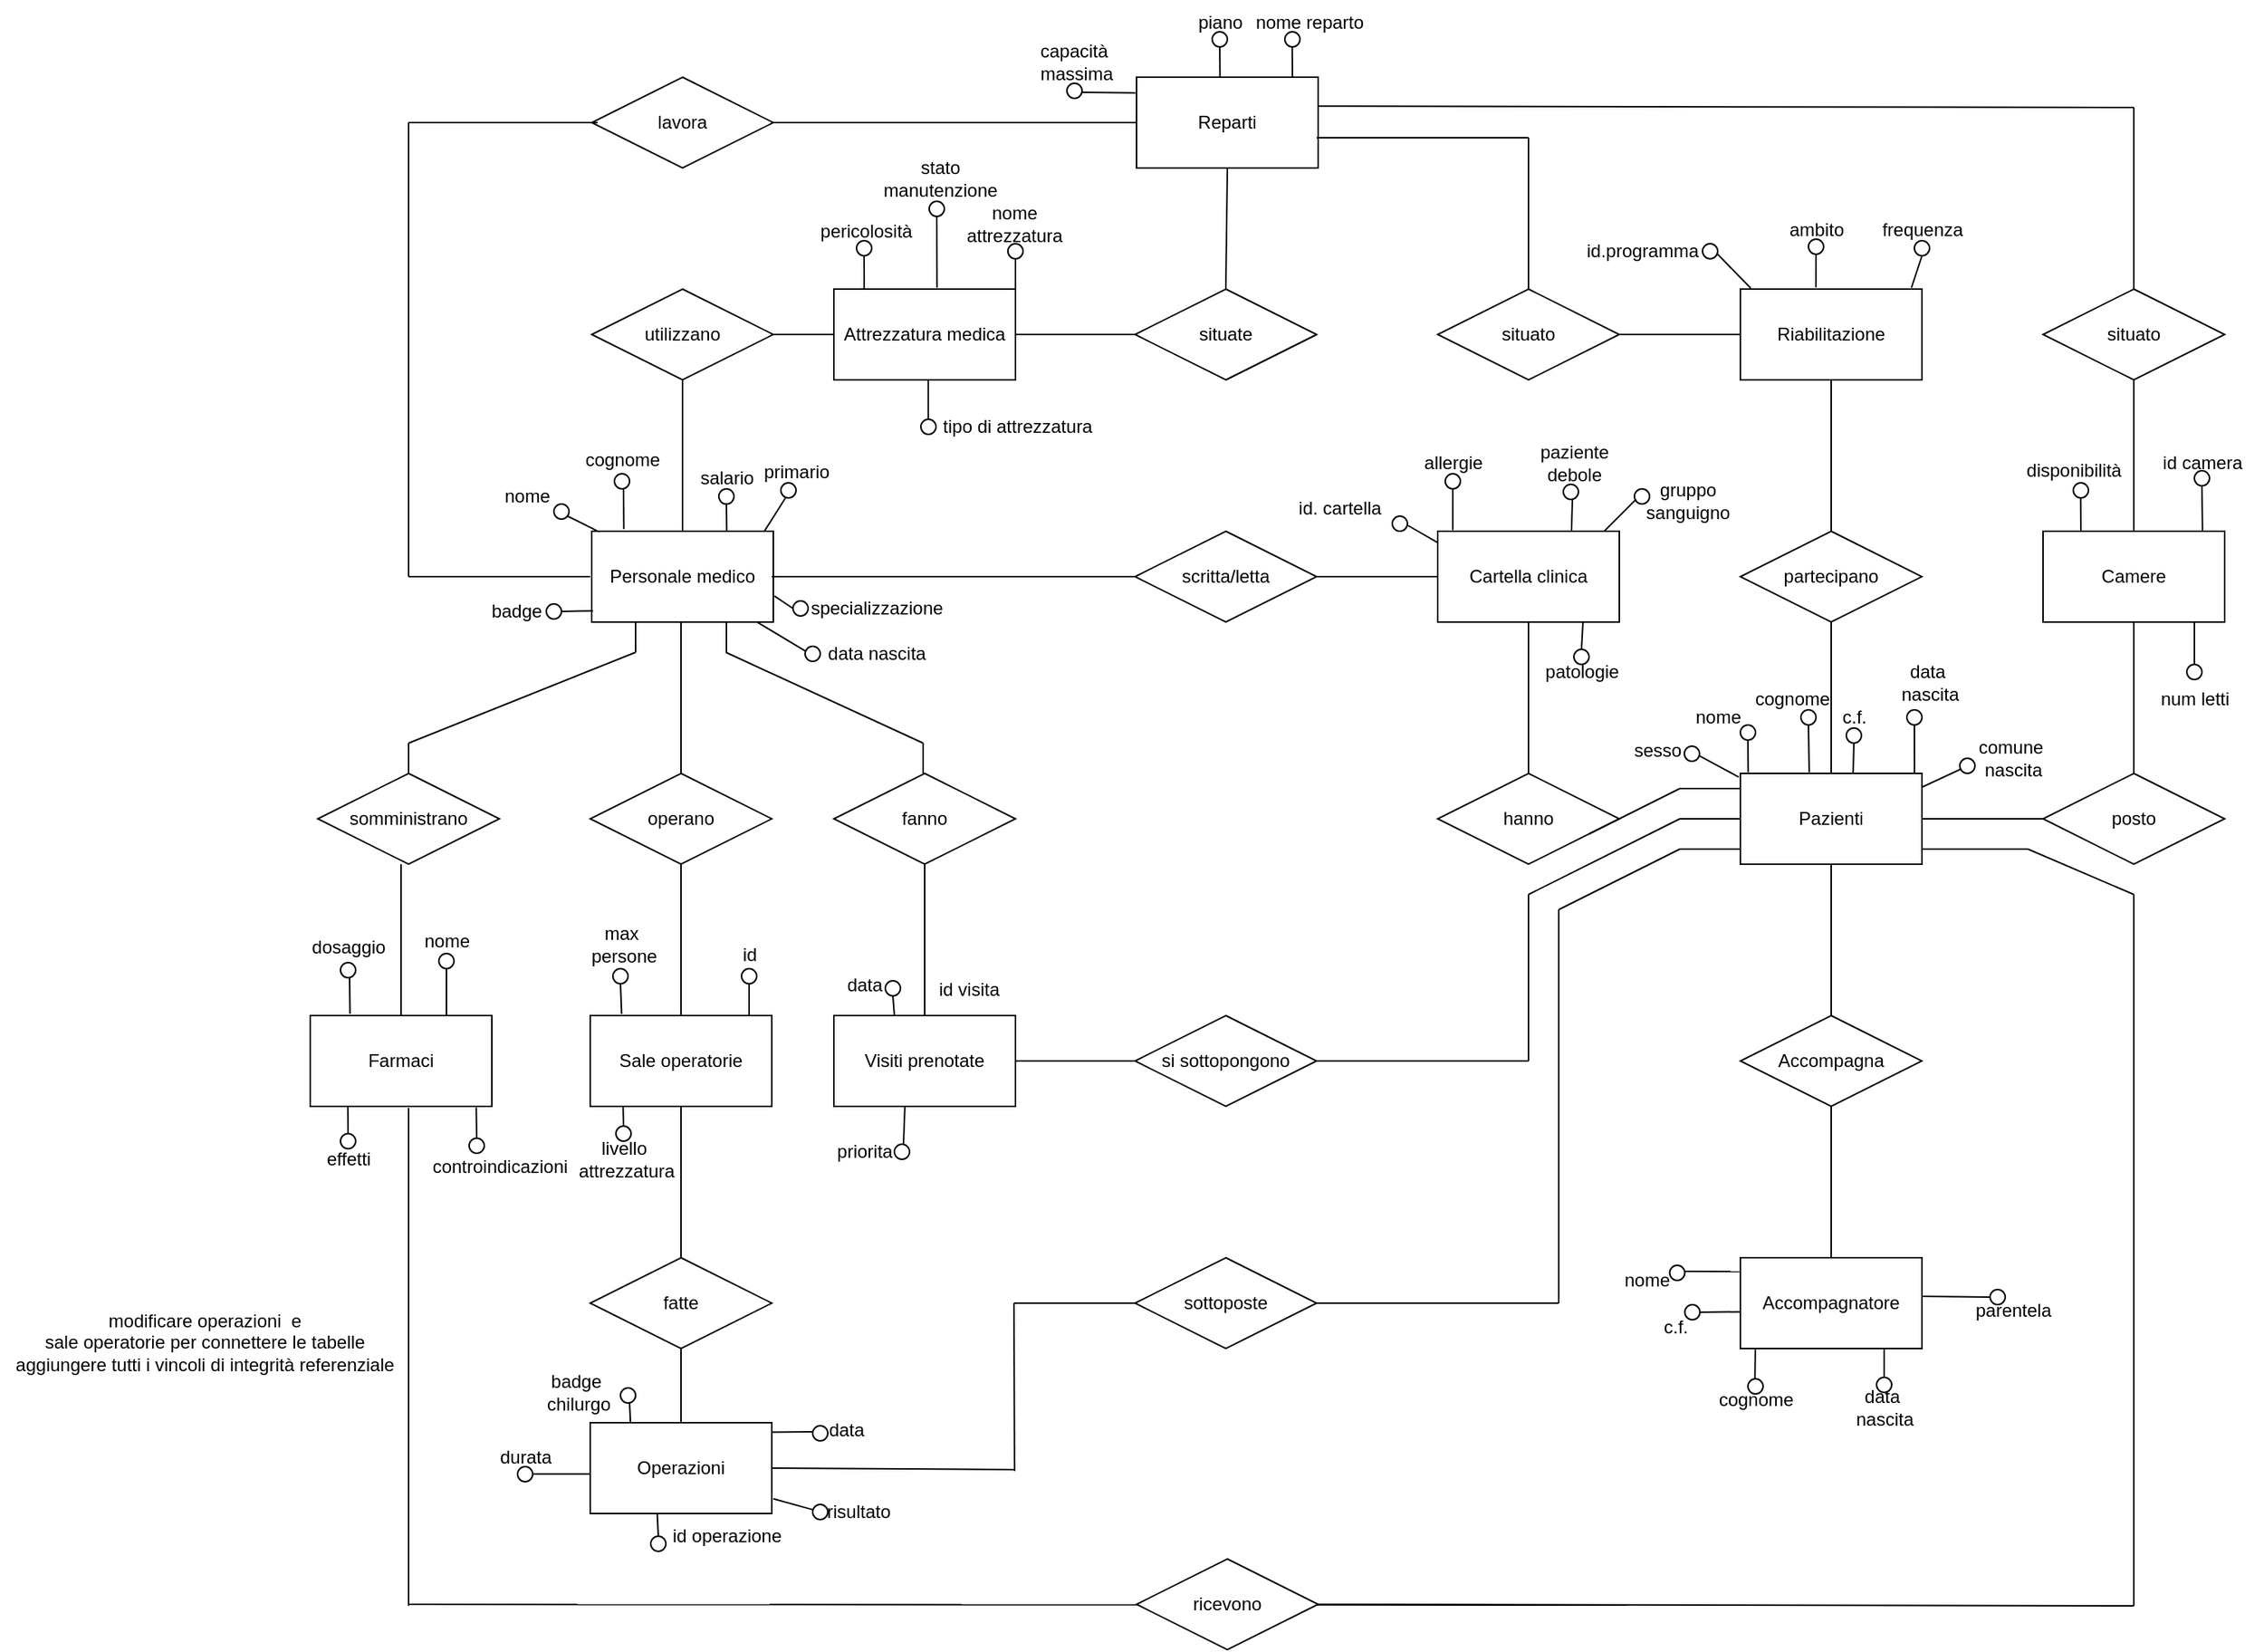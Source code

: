 <mxfile>
    <diagram name="Pagina-1" id="EkfTAN4hH_TVddPuiA1x">
        <mxGraphModel dx="3054" dy="1216" grid="1" gridSize="10" guides="1" tooltips="1" connect="1" arrows="1" fold="1" page="1" pageScale="1" pageWidth="827" pageHeight="1169" math="0" shadow="0">
            <root>
                <mxCell id="0"/>
                <mxCell id="1" parent="0"/>
                <mxCell id="Gjo6DUxktxaH3FMSYRhE-1" value="Personale medico" style="rounded=0;whiteSpace=wrap;html=1;" parent="1" vertex="1">
                    <mxGeometry x="41" y="600" width="120" height="60" as="geometry"/>
                </mxCell>
                <mxCell id="Gjo6DUxktxaH3FMSYRhE-5" value="Pazienti" style="rounded=0;whiteSpace=wrap;html=1;" parent="1" vertex="1">
                    <mxGeometry x="800" y="760" width="120" height="60" as="geometry"/>
                </mxCell>
                <mxCell id="Gjo6DUxktxaH3FMSYRhE-7" value="&lt;span style=&quot;white-space: nowrap;&quot;&gt;Accompagnatore&lt;/span&gt;" style="rounded=0;whiteSpace=wrap;html=1;" parent="1" vertex="1">
                    <mxGeometry x="800" y="1080" width="120" height="60" as="geometry"/>
                </mxCell>
                <mxCell id="Gjo6DUxktxaH3FMSYRhE-8" value="Reparti" style="rounded=0;whiteSpace=wrap;html=1;" parent="1" vertex="1">
                    <mxGeometry x="401" y="300" width="120" height="60" as="geometry"/>
                </mxCell>
                <mxCell id="Gjo6DUxktxaH3FMSYRhE-10" value="Camere" style="rounded=0;whiteSpace=wrap;html=1;" parent="1" vertex="1">
                    <mxGeometry x="1000" y="600" width="120" height="60" as="geometry"/>
                </mxCell>
                <mxCell id="Gjo6DUxktxaH3FMSYRhE-11" value="Sale operatorie" style="rounded=0;whiteSpace=wrap;html=1;" parent="1" vertex="1">
                    <mxGeometry x="40" y="920" width="120" height="60" as="geometry"/>
                </mxCell>
                <mxCell id="Gjo6DUxktxaH3FMSYRhE-12" value="Operazioni" style="rounded=0;whiteSpace=wrap;html=1;" parent="1" vertex="1">
                    <mxGeometry x="40" y="1189" width="120" height="60" as="geometry"/>
                </mxCell>
                <mxCell id="Gjo6DUxktxaH3FMSYRhE-15" value="Farmaci" style="rounded=0;whiteSpace=wrap;html=1;" parent="1" vertex="1">
                    <mxGeometry x="-145" y="920" width="120" height="60" as="geometry"/>
                </mxCell>
                <mxCell id="Gjo6DUxktxaH3FMSYRhE-16" value="Visiti prenotate" style="rounded=0;whiteSpace=wrap;html=1;" parent="1" vertex="1">
                    <mxGeometry x="201" y="920" width="120" height="60" as="geometry"/>
                </mxCell>
                <mxCell id="Gjo6DUxktxaH3FMSYRhE-17" value="Cartella clinica" style="rounded=0;whiteSpace=wrap;html=1;" parent="1" vertex="1">
                    <mxGeometry x="600" y="600" width="120" height="60" as="geometry"/>
                </mxCell>
                <mxCell id="Gjo6DUxktxaH3FMSYRhE-18" value="Riabilitazione" style="rounded=0;whiteSpace=wrap;html=1;" parent="1" vertex="1">
                    <mxGeometry x="800" y="440" width="120" height="60" as="geometry"/>
                </mxCell>
                <mxCell id="GProfhIi8R3kbPbWlugL-2" value="" style="endArrow=none;html=1;rounded=0;" parent="1" edge="1">
                    <mxGeometry width="50" height="50" relative="1" as="geometry">
                        <mxPoint x="106" y="700" as="sourcePoint"/>
                        <mxPoint x="105.92" y="700" as="targetPoint"/>
                    </mxGeometry>
                </mxCell>
                <mxCell id="GProfhIi8R3kbPbWlugL-11" value="lavora" style="shape=rhombus;perimeter=rhombusPerimeter;whiteSpace=wrap;html=1;align=center;" parent="1" vertex="1">
                    <mxGeometry x="41" y="300" width="120" height="60" as="geometry"/>
                </mxCell>
                <mxCell id="GProfhIi8R3kbPbWlugL-13" value="operano" style="shape=rhombus;perimeter=rhombusPerimeter;whiteSpace=wrap;html=1;align=center;" parent="1" vertex="1">
                    <mxGeometry x="40" y="760" width="120" height="60" as="geometry"/>
                </mxCell>
                <mxCell id="GProfhIi8R3kbPbWlugL-14" value="somministrano" style="shape=rhombus;perimeter=rhombusPerimeter;whiteSpace=wrap;html=1;align=center;" parent="1" vertex="1">
                    <mxGeometry x="-140" y="760" width="120" height="60" as="geometry"/>
                </mxCell>
                <mxCell id="GProfhIi8R3kbPbWlugL-15" value="partecipano" style="shape=rhombus;perimeter=rhombusPerimeter;whiteSpace=wrap;html=1;align=center;" parent="1" vertex="1">
                    <mxGeometry x="800" y="600" width="120" height="60" as="geometry"/>
                </mxCell>
                <mxCell id="GProfhIi8R3kbPbWlugL-16" value="fatte" style="shape=rhombus;perimeter=rhombusPerimeter;whiteSpace=wrap;html=1;align=center;" parent="1" vertex="1">
                    <mxGeometry x="40" y="1080" width="120" height="60" as="geometry"/>
                </mxCell>
                <mxCell id="GProfhIi8R3kbPbWlugL-17" value="fanno" style="shape=rhombus;perimeter=rhombusPerimeter;whiteSpace=wrap;html=1;align=center;" parent="1" vertex="1">
                    <mxGeometry x="201" y="760" width="120" height="60" as="geometry"/>
                </mxCell>
                <mxCell id="GProfhIi8R3kbPbWlugL-19" value="scritta/letta" style="shape=rhombus;perimeter=rhombusPerimeter;whiteSpace=wrap;html=1;align=center;" parent="1" vertex="1">
                    <mxGeometry x="400" y="600" width="120" height="60" as="geometry"/>
                </mxCell>
                <mxCell id="GProfhIi8R3kbPbWlugL-20" value="posto" style="shape=rhombus;perimeter=rhombusPerimeter;whiteSpace=wrap;html=1;align=center;" parent="1" vertex="1">
                    <mxGeometry x="1000" y="760" width="120" height="60" as="geometry"/>
                </mxCell>
                <mxCell id="GProfhIi8R3kbPbWlugL-22" value="utilizzano" style="shape=rhombus;perimeter=rhombusPerimeter;whiteSpace=wrap;html=1;align=center;" parent="1" vertex="1">
                    <mxGeometry x="41" y="440" width="120" height="60" as="geometry"/>
                </mxCell>
                <mxCell id="GProfhIi8R3kbPbWlugL-32" value="hanno" style="shape=rhombus;perimeter=rhombusPerimeter;whiteSpace=wrap;html=1;align=center;" parent="1" vertex="1">
                    <mxGeometry x="600" y="760" width="120" height="60" as="geometry"/>
                </mxCell>
                <mxCell id="GProfhIi8R3kbPbWlugL-53" value="situato" style="shape=rhombus;perimeter=rhombusPerimeter;whiteSpace=wrap;html=1;align=center;" parent="1" vertex="1">
                    <mxGeometry x="1000" y="440" width="120" height="60" as="geometry"/>
                </mxCell>
                <mxCell id="GProfhIi8R3kbPbWlugL-54" value="situato" style="shape=rhombus;perimeter=rhombusPerimeter;whiteSpace=wrap;html=1;align=center;" parent="1" vertex="1">
                    <mxGeometry x="600" y="440" width="120" height="60" as="geometry"/>
                </mxCell>
                <mxCell id="GProfhIi8R3kbPbWlugL-62" value="sottoposte" style="shape=rhombus;perimeter=rhombusPerimeter;whiteSpace=wrap;html=1;align=center;" parent="1" vertex="1">
                    <mxGeometry x="400" y="1080" width="120" height="60" as="geometry"/>
                </mxCell>
                <mxCell id="EqLmaS4XHGkuEMbsUwe7-21" value="" style="endArrow=none;html=1;rounded=0;entryX=0;entryY=0.5;entryDx=0;entryDy=0;exitX=1;exitY=0.5;exitDx=0;exitDy=0;" parent="1" source="GProfhIi8R3kbPbWlugL-11" target="Gjo6DUxktxaH3FMSYRhE-8" edge="1">
                    <mxGeometry width="50" height="50" relative="1" as="geometry">
                        <mxPoint x="280" y="330" as="sourcePoint"/>
                        <mxPoint x="330" y="280" as="targetPoint"/>
                    </mxGeometry>
                </mxCell>
                <mxCell id="EqLmaS4XHGkuEMbsUwe7-23" value="" style="endArrow=none;html=1;rounded=0;startArrow=none;" parent="1" source="GProfhIi8R3kbPbWlugL-12" edge="1">
                    <mxGeometry width="50" height="50" relative="1" as="geometry">
                        <mxPoint x="380" y="470" as="sourcePoint"/>
                        <mxPoint x="520" y="470" as="targetPoint"/>
                    </mxGeometry>
                </mxCell>
                <mxCell id="EqLmaS4XHGkuEMbsUwe7-25" value="" style="endArrow=none;html=1;rounded=0;" parent="1" edge="1">
                    <mxGeometry width="50" height="50" relative="1" as="geometry">
                        <mxPoint x="660" y="440" as="sourcePoint"/>
                        <mxPoint x="660" y="340" as="targetPoint"/>
                    </mxGeometry>
                </mxCell>
                <mxCell id="EqLmaS4XHGkuEMbsUwe7-27" value="" style="endArrow=none;html=1;rounded=0;entryX=0;entryY=0.5;entryDx=0;entryDy=0;" parent="1" target="Gjo6DUxktxaH3FMSYRhE-18" edge="1">
                    <mxGeometry width="50" height="50" relative="1" as="geometry">
                        <mxPoint x="720" y="470" as="sourcePoint"/>
                        <mxPoint x="770" y="420" as="targetPoint"/>
                    </mxGeometry>
                </mxCell>
                <mxCell id="EqLmaS4XHGkuEMbsUwe7-28" value="" style="endArrow=none;html=1;rounded=0;exitX=0.992;exitY=0.667;exitDx=0;exitDy=0;exitPerimeter=0;" parent="1" source="Gjo6DUxktxaH3FMSYRhE-8" edge="1">
                    <mxGeometry width="50" height="50" relative="1" as="geometry">
                        <mxPoint x="560" y="340" as="sourcePoint"/>
                        <mxPoint x="660" y="340" as="targetPoint"/>
                    </mxGeometry>
                </mxCell>
                <mxCell id="EqLmaS4XHGkuEMbsUwe7-29" value="" style="endArrow=none;html=1;rounded=0;exitX=0.998;exitY=0.319;exitDx=0;exitDy=0;exitPerimeter=0;" parent="1" source="Gjo6DUxktxaH3FMSYRhE-8" edge="1">
                    <mxGeometry width="50" height="50" relative="1" as="geometry">
                        <mxPoint x="560" y="320" as="sourcePoint"/>
                        <mxPoint x="1060" y="320" as="targetPoint"/>
                    </mxGeometry>
                </mxCell>
                <mxCell id="EqLmaS4XHGkuEMbsUwe7-30" value="" style="endArrow=none;html=1;rounded=0;" parent="1" edge="1">
                    <mxGeometry width="50" height="50" relative="1" as="geometry">
                        <mxPoint x="1060" y="440" as="sourcePoint"/>
                        <mxPoint x="1060" y="320" as="targetPoint"/>
                    </mxGeometry>
                </mxCell>
                <mxCell id="EqLmaS4XHGkuEMbsUwe7-31" value="" style="endArrow=none;html=1;rounded=0;exitX=0.5;exitY=0;exitDx=0;exitDy=0;" parent="1" source="Gjo6DUxktxaH3FMSYRhE-10" edge="1">
                    <mxGeometry width="50" height="50" relative="1" as="geometry">
                        <mxPoint x="1010" y="550" as="sourcePoint"/>
                        <mxPoint x="1060" y="500" as="targetPoint"/>
                    </mxGeometry>
                </mxCell>
                <mxCell id="EqLmaS4XHGkuEMbsUwe7-32" value="" style="endArrow=none;html=1;rounded=0;entryX=0;entryY=0.5;entryDx=0;entryDy=0;" parent="1" target="GProfhIi8R3kbPbWlugL-20" edge="1">
                    <mxGeometry width="50" height="50" relative="1" as="geometry">
                        <mxPoint x="920" y="790" as="sourcePoint"/>
                        <mxPoint x="970" y="740" as="targetPoint"/>
                    </mxGeometry>
                </mxCell>
                <mxCell id="EqLmaS4XHGkuEMbsUwe7-33" value="" style="endArrow=none;html=1;rounded=0;entryX=0.5;entryY=1;entryDx=0;entryDy=0;" parent="1" target="Gjo6DUxktxaH3FMSYRhE-10" edge="1">
                    <mxGeometry width="50" height="50" relative="1" as="geometry">
                        <mxPoint x="1060" y="760" as="sourcePoint"/>
                        <mxPoint x="1110" y="710" as="targetPoint"/>
                    </mxGeometry>
                </mxCell>
                <mxCell id="EqLmaS4XHGkuEMbsUwe7-34" value="" style="endArrow=none;html=1;rounded=0;entryX=0.5;entryY=1;entryDx=0;entryDy=0;" parent="1" target="GProfhIi8R3kbPbWlugL-15" edge="1">
                    <mxGeometry width="50" height="50" relative="1" as="geometry">
                        <mxPoint x="860" y="760" as="sourcePoint"/>
                        <mxPoint x="910" y="710" as="targetPoint"/>
                    </mxGeometry>
                </mxCell>
                <mxCell id="EqLmaS4XHGkuEMbsUwe7-35" value="" style="endArrow=none;html=1;rounded=0;entryX=0.5;entryY=1;entryDx=0;entryDy=0;" parent="1" target="Gjo6DUxktxaH3FMSYRhE-18" edge="1">
                    <mxGeometry width="50" height="50" relative="1" as="geometry">
                        <mxPoint x="860" y="600" as="sourcePoint"/>
                        <mxPoint x="910" y="550" as="targetPoint"/>
                    </mxGeometry>
                </mxCell>
                <mxCell id="EqLmaS4XHGkuEMbsUwe7-37" value="" style="endArrow=none;html=1;rounded=0;entryX=0;entryY=0.5;entryDx=0;entryDy=0;" parent="1" target="Gjo6DUxktxaH3FMSYRhE-17" edge="1">
                    <mxGeometry width="50" height="50" relative="1" as="geometry">
                        <mxPoint x="520" y="630" as="sourcePoint"/>
                        <mxPoint x="570" y="580" as="targetPoint"/>
                    </mxGeometry>
                </mxCell>
                <mxCell id="EqLmaS4XHGkuEMbsUwe7-38" value="" style="endArrow=none;html=1;rounded=0;entryX=0.5;entryY=1;entryDx=0;entryDy=0;exitX=0.5;exitY=0;exitDx=0;exitDy=0;" parent="1" source="GProfhIi8R3kbPbWlugL-32" target="Gjo6DUxktxaH3FMSYRhE-17" edge="1">
                    <mxGeometry width="50" height="50" relative="1" as="geometry">
                        <mxPoint x="660" y="750" as="sourcePoint"/>
                        <mxPoint x="710" y="710" as="targetPoint"/>
                    </mxGeometry>
                </mxCell>
                <mxCell id="EqLmaS4XHGkuEMbsUwe7-46" value="" style="endArrow=none;html=1;rounded=0;entryX=1;entryY=0.5;entryDx=0;entryDy=0;" parent="1" edge="1">
                    <mxGeometry width="50" height="50" relative="1" as="geometry">
                        <mxPoint x="700" y="800" as="sourcePoint"/>
                        <mxPoint x="760" y="770" as="targetPoint"/>
                    </mxGeometry>
                </mxCell>
                <mxCell id="EqLmaS4XHGkuEMbsUwe7-47" value="" style="endArrow=none;html=1;rounded=0;" parent="1" edge="1">
                    <mxGeometry width="50" height="50" relative="1" as="geometry">
                        <mxPoint x="680" y="850" as="sourcePoint"/>
                        <mxPoint x="760" y="810" as="targetPoint"/>
                    </mxGeometry>
                </mxCell>
                <mxCell id="EqLmaS4XHGkuEMbsUwe7-48" value="" style="endArrow=none;html=1;rounded=0;" parent="1" edge="1">
                    <mxGeometry width="50" height="50" relative="1" as="geometry">
                        <mxPoint x="680" y="1110" as="sourcePoint"/>
                        <mxPoint x="680" y="850" as="targetPoint"/>
                    </mxGeometry>
                </mxCell>
                <mxCell id="EqLmaS4XHGkuEMbsUwe7-49" value="" style="endArrow=none;html=1;rounded=0;" parent="1" edge="1">
                    <mxGeometry width="50" height="50" relative="1" as="geometry">
                        <mxPoint x="660" y="950" as="sourcePoint"/>
                        <mxPoint x="660" y="840" as="targetPoint"/>
                    </mxGeometry>
                </mxCell>
                <mxCell id="EqLmaS4XHGkuEMbsUwe7-51" value="" style="endArrow=none;html=1;rounded=0;exitX=1;exitY=0.5;exitDx=0;exitDy=0;startArrow=none;" parent="1" source="18" edge="1">
                    <mxGeometry width="50" height="50" relative="1" as="geometry">
                        <mxPoint x="560" y="950" as="sourcePoint"/>
                        <mxPoint x="660" y="950" as="targetPoint"/>
                    </mxGeometry>
                </mxCell>
                <mxCell id="EqLmaS4XHGkuEMbsUwe7-52" value="" style="endArrow=none;html=1;rounded=0;exitX=1;exitY=0.5;exitDx=0;exitDy=0;" parent="1" source="GProfhIi8R3kbPbWlugL-62" edge="1">
                    <mxGeometry width="50" height="50" relative="1" as="geometry">
                        <mxPoint x="560" y="1110" as="sourcePoint"/>
                        <mxPoint x="680" y="1110" as="targetPoint"/>
                    </mxGeometry>
                </mxCell>
                <mxCell id="EqLmaS4XHGkuEMbsUwe7-55" value="" style="endArrow=none;html=1;rounded=0;entryX=0;entryY=0.5;entryDx=0;entryDy=0;" parent="1" target="GProfhIi8R3kbPbWlugL-62" edge="1">
                    <mxGeometry width="50" height="50" relative="1" as="geometry">
                        <mxPoint x="320" y="1110" as="sourcePoint"/>
                        <mxPoint x="370" y="1060" as="targetPoint"/>
                    </mxGeometry>
                </mxCell>
                <mxCell id="EqLmaS4XHGkuEMbsUwe7-61" value="" style="endArrow=none;html=1;rounded=0;entryX=0.5;entryY=1;entryDx=0;entryDy=0;" parent="1" target="GProfhIi8R3kbPbWlugL-17" edge="1">
                    <mxGeometry width="50" height="50" relative="1" as="geometry">
                        <mxPoint x="261" y="920" as="sourcePoint"/>
                        <mxPoint x="311" y="870" as="targetPoint"/>
                    </mxGeometry>
                </mxCell>
                <mxCell id="EqLmaS4XHGkuEMbsUwe7-63" value="" style="endArrow=none;html=1;rounded=0;entryX=0.5;entryY=1;entryDx=0;entryDy=0;" parent="1" target="GProfhIi8R3kbPbWlugL-13" edge="1">
                    <mxGeometry width="50" height="50" relative="1" as="geometry">
                        <mxPoint x="100" y="920" as="sourcePoint"/>
                        <mxPoint x="150" y="870" as="targetPoint"/>
                    </mxGeometry>
                </mxCell>
                <mxCell id="EqLmaS4XHGkuEMbsUwe7-65" value="" style="endArrow=none;html=1;rounded=0;exitX=0.5;exitY=0;exitDx=0;exitDy=0;" parent="1" source="Gjo6DUxktxaH3FMSYRhE-15" edge="1">
                    <mxGeometry width="50" height="50" relative="1" as="geometry">
                        <mxPoint x="-135" y="870" as="sourcePoint"/>
                        <mxPoint x="-85" y="820" as="targetPoint"/>
                    </mxGeometry>
                </mxCell>
                <mxCell id="EqLmaS4XHGkuEMbsUwe7-67" value="" style="endArrow=none;html=1;rounded=0;exitX=0.5;exitY=0;exitDx=0;exitDy=0;" parent="1" source="GProfhIi8R3kbPbWlugL-16" edge="1">
                    <mxGeometry width="50" height="50" relative="1" as="geometry">
                        <mxPoint x="50" y="1030" as="sourcePoint"/>
                        <mxPoint x="100" y="980" as="targetPoint"/>
                    </mxGeometry>
                </mxCell>
                <mxCell id="EqLmaS4XHGkuEMbsUwe7-68" value="" style="endArrow=none;html=1;rounded=0;" parent="1" edge="1">
                    <mxGeometry width="50" height="50" relative="1" as="geometry">
                        <mxPoint x="920" y="810" as="sourcePoint"/>
                        <mxPoint x="990" y="810" as="targetPoint"/>
                    </mxGeometry>
                </mxCell>
                <mxCell id="EqLmaS4XHGkuEMbsUwe7-69" value="" style="endArrow=none;html=1;rounded=0;" parent="1" edge="1">
                    <mxGeometry width="50" height="50" relative="1" as="geometry">
                        <mxPoint x="990" y="810" as="sourcePoint"/>
                        <mxPoint x="1060" y="840" as="targetPoint"/>
                    </mxGeometry>
                </mxCell>
                <mxCell id="EqLmaS4XHGkuEMbsUwe7-70" value="" style="endArrow=none;html=1;rounded=0;" parent="1" edge="1">
                    <mxGeometry width="50" height="50" relative="1" as="geometry">
                        <mxPoint x="1060" y="1310" as="sourcePoint"/>
                        <mxPoint x="1060" y="840" as="targetPoint"/>
                    </mxGeometry>
                </mxCell>
                <mxCell id="EqLmaS4XHGkuEMbsUwe7-75" value="nome" style="text;html=1;align=center;verticalAlign=middle;resizable=0;points=[];autosize=1;strokeColor=none;fillColor=none;" parent="1" vertex="1">
                    <mxGeometry x="-27" y="562" width="50" height="30" as="geometry"/>
                </mxCell>
                <mxCell id="EqLmaS4XHGkuEMbsUwe7-76" value="cognome" style="text;html=1;align=center;verticalAlign=middle;resizable=0;points=[];autosize=1;strokeColor=none;fillColor=none;" parent="1" vertex="1">
                    <mxGeometry x="26" y="538" width="70" height="30" as="geometry"/>
                </mxCell>
                <mxCell id="EqLmaS4XHGkuEMbsUwe7-77" value="id camera" style="text;html=1;align=center;verticalAlign=middle;resizable=0;points=[];autosize=1;strokeColor=none;fillColor=none;" parent="1" vertex="1">
                    <mxGeometry x="1065" y="540" width="80" height="30" as="geometry"/>
                </mxCell>
                <mxCell id="EqLmaS4XHGkuEMbsUwe7-78" value="num letti" style="text;html=1;align=center;verticalAlign=middle;resizable=0;points=[];autosize=1;strokeColor=none;fillColor=none;" parent="1" vertex="1">
                    <mxGeometry x="1065" y="696" width="70" height="30" as="geometry"/>
                </mxCell>
                <mxCell id="EqLmaS4XHGkuEMbsUwe7-79" value="nome" style="text;html=1;align=center;verticalAlign=middle;resizable=0;points=[];autosize=1;strokeColor=none;fillColor=none;" parent="1" vertex="1">
                    <mxGeometry x="760" y="708" width="50" height="30" as="geometry"/>
                </mxCell>
                <mxCell id="EqLmaS4XHGkuEMbsUwe7-80" value="cognome" style="text;html=1;align=center;verticalAlign=middle;resizable=0;points=[];autosize=1;strokeColor=none;fillColor=none;" parent="1" vertex="1">
                    <mxGeometry x="799" y="696" width="70" height="30" as="geometry"/>
                </mxCell>
                <mxCell id="EqLmaS4XHGkuEMbsUwe7-81" value="data&amp;nbsp;&lt;div&gt;nascita&lt;/div&gt;" style="text;html=1;align=center;verticalAlign=middle;resizable=0;points=[];autosize=1;strokeColor=none;fillColor=none;" parent="1" vertex="1">
                    <mxGeometry x="895" y="680" width="60" height="40" as="geometry"/>
                </mxCell>
                <mxCell id="EqLmaS4XHGkuEMbsUwe7-82" value="comune&amp;nbsp;&lt;div&gt;nascita&lt;/div&gt;" style="text;html=1;align=center;verticalAlign=middle;resizable=0;points=[];autosize=1;strokeColor=none;fillColor=none;" parent="1" vertex="1">
                    <mxGeometry x="945" y="730" width="70" height="40" as="geometry"/>
                </mxCell>
                <mxCell id="EqLmaS4XHGkuEMbsUwe7-83" value="sesso" style="text;html=1;align=center;verticalAlign=middle;resizable=0;points=[];autosize=1;strokeColor=none;fillColor=none;" parent="1" vertex="1">
                    <mxGeometry x="720" y="730" width="50" height="30" as="geometry"/>
                </mxCell>
                <mxCell id="EqLmaS4XHGkuEMbsUwe7-87" value="c.f." style="text;html=1;align=center;verticalAlign=middle;resizable=0;points=[];autosize=1;strokeColor=none;fillColor=none;" parent="1" vertex="1">
                    <mxGeometry x="855" y="708" width="40" height="30" as="geometry"/>
                </mxCell>
                <mxCell id="EqLmaS4XHGkuEMbsUwe7-88" value="id operazione" style="text;html=1;align=center;verticalAlign=middle;resizable=0;points=[];autosize=1;strokeColor=none;fillColor=none;" parent="1" vertex="1">
                    <mxGeometry x="80" y="1249" width="100" height="30" as="geometry"/>
                </mxCell>
                <mxCell id="EqLmaS4XHGkuEMbsUwe7-89" value="badge&amp;nbsp;&lt;div&gt;chilurgo&lt;/div&gt;" style="text;html=1;align=center;verticalAlign=middle;resizable=0;points=[];autosize=1;strokeColor=none;fillColor=none;" parent="1" vertex="1">
                    <mxGeometry x="-3" y="1149" width="70" height="40" as="geometry"/>
                </mxCell>
                <mxCell id="EqLmaS4XHGkuEMbsUwe7-90" value="data" style="text;html=1;align=center;verticalAlign=middle;resizable=0;points=[];autosize=1;strokeColor=none;fillColor=none;" parent="1" vertex="1">
                    <mxGeometry x="184" y="1179" width="50" height="30" as="geometry"/>
                </mxCell>
                <mxCell id="EqLmaS4XHGkuEMbsUwe7-91" value="risultato" style="text;html=1;align=center;verticalAlign=middle;resizable=0;points=[];autosize=1;strokeColor=none;fillColor=none;" parent="1" vertex="1">
                    <mxGeometry x="182" y="1233" width="70" height="30" as="geometry"/>
                </mxCell>
                <mxCell id="EqLmaS4XHGkuEMbsUwe7-92" value="nome" style="text;html=1;align=center;verticalAlign=middle;resizable=0;points=[];autosize=1;strokeColor=none;fillColor=none;" parent="1" vertex="1">
                    <mxGeometry x="-80" y="856" width="50" height="30" as="geometry"/>
                </mxCell>
                <mxCell id="EqLmaS4XHGkuEMbsUwe7-93" value="effetti" style="text;html=1;align=center;verticalAlign=middle;resizable=0;points=[];autosize=1;strokeColor=none;fillColor=none;" parent="1" vertex="1">
                    <mxGeometry x="-145" y="1000" width="50" height="30" as="geometry"/>
                </mxCell>
                <mxCell id="EqLmaS4XHGkuEMbsUwe7-94" value="controindicazioni" style="text;html=1;align=center;verticalAlign=middle;resizable=0;points=[];autosize=1;strokeColor=none;fillColor=none;" parent="1" vertex="1">
                    <mxGeometry x="-75" y="1005" width="110" height="30" as="geometry"/>
                </mxCell>
                <mxCell id="EqLmaS4XHGkuEMbsUwe7-95" value="dosaggio" style="text;html=1;align=center;verticalAlign=middle;resizable=0;points=[];autosize=1;strokeColor=none;fillColor=none;" parent="1" vertex="1">
                    <mxGeometry x="-155" y="860" width="70" height="30" as="geometry"/>
                </mxCell>
                <mxCell id="EqLmaS4XHGkuEMbsUwe7-96" value="primario" style="text;html=1;align=center;verticalAlign=middle;resizable=0;points=[];autosize=1;strokeColor=none;fillColor=none;" parent="1" vertex="1">
                    <mxGeometry x="141" y="546" width="70" height="30" as="geometry"/>
                </mxCell>
                <mxCell id="EqLmaS4XHGkuEMbsUwe7-97" value="salario" style="text;html=1;align=center;verticalAlign=middle;resizable=0;points=[];autosize=1;strokeColor=none;fillColor=none;" parent="1" vertex="1">
                    <mxGeometry x="100" y="550.06" width="60" height="30" as="geometry"/>
                </mxCell>
                <mxCell id="EqLmaS4XHGkuEMbsUwe7-98" value="nome&lt;div&gt;attrezzatura&lt;/div&gt;" style="text;html=1;align=center;verticalAlign=middle;resizable=0;points=[];autosize=1;strokeColor=none;fillColor=none;" parent="1" vertex="1">
                    <mxGeometry x="275" y="377" width="90" height="40" as="geometry"/>
                </mxCell>
                <mxCell id="EqLmaS4XHGkuEMbsUwe7-99" value="pericolosità" style="text;html=1;align=center;verticalAlign=middle;resizable=0;points=[];autosize=1;strokeColor=none;fillColor=none;" parent="1" vertex="1">
                    <mxGeometry x="182" y="387" width="80" height="30" as="geometry"/>
                </mxCell>
                <mxCell id="EqLmaS4XHGkuEMbsUwe7-102" value="piano" style="text;html=1;align=center;verticalAlign=middle;resizable=0;points=[];autosize=1;strokeColor=none;fillColor=none;" parent="1" vertex="1">
                    <mxGeometry x="431" y="249" width="50" height="30" as="geometry"/>
                </mxCell>
                <mxCell id="EqLmaS4XHGkuEMbsUwe7-103" value="id.programma" style="text;html=1;align=center;verticalAlign=middle;resizable=0;points=[];autosize=1;strokeColor=none;fillColor=none;" parent="1" vertex="1">
                    <mxGeometry x="685" y="400" width="100" height="30" as="geometry"/>
                </mxCell>
                <mxCell id="EqLmaS4XHGkuEMbsUwe7-105" value="frequenza" style="text;html=1;align=center;verticalAlign=middle;resizable=0;points=[];autosize=1;strokeColor=none;fillColor=none;" parent="1" vertex="1">
                    <mxGeometry x="880" y="386" width="80" height="30" as="geometry"/>
                </mxCell>
                <mxCell id="EqLmaS4XHGkuEMbsUwe7-106" value="ambito" style="text;html=1;align=center;verticalAlign=middle;resizable=0;points=[];autosize=1;strokeColor=none;fillColor=none;" parent="1" vertex="1">
                    <mxGeometry x="820" y="386" width="60" height="30" as="geometry"/>
                </mxCell>
                <mxCell id="EqLmaS4XHGkuEMbsUwe7-107" value="id. cartella" style="text;html=1;align=center;verticalAlign=middle;resizable=0;points=[];autosize=1;strokeColor=none;fillColor=none;" parent="1" vertex="1">
                    <mxGeometry x="495" y="570" width="80" height="30" as="geometry"/>
                </mxCell>
                <mxCell id="EqLmaS4XHGkuEMbsUwe7-108" value="allergie" style="text;html=1;align=center;verticalAlign=middle;resizable=0;points=[];autosize=1;strokeColor=none;fillColor=none;" parent="1" vertex="1">
                    <mxGeometry x="580" y="540" width="60" height="30" as="geometry"/>
                </mxCell>
                <mxCell id="EqLmaS4XHGkuEMbsUwe7-109" value="patologie" style="text;html=1;align=center;verticalAlign=middle;resizable=0;points=[];autosize=1;strokeColor=none;fillColor=none;" parent="1" vertex="1">
                    <mxGeometry x="660" y="678" width="70" height="30" as="geometry"/>
                </mxCell>
                <mxCell id="EqLmaS4XHGkuEMbsUwe7-110" value="paziente&lt;div&gt;debole&lt;/div&gt;" style="text;html=1;align=center;verticalAlign=middle;resizable=0;points=[];autosize=1;strokeColor=none;fillColor=none;" parent="1" vertex="1">
                    <mxGeometry x="655" y="535" width="70" height="40" as="geometry"/>
                </mxCell>
                <mxCell id="EqLmaS4XHGkuEMbsUwe7-111" value="gruppo&lt;div&gt;&amp;nbsp;sanguigno&amp;nbsp;&lt;/div&gt;" style="text;html=1;align=center;verticalAlign=middle;resizable=0;points=[];autosize=1;strokeColor=none;fillColor=none;" parent="1" vertex="1">
                    <mxGeometry x="720" y="560" width="90" height="40" as="geometry"/>
                </mxCell>
                <mxCell id="EqLmaS4XHGkuEMbsUwe7-112" value="data" style="text;html=1;align=center;verticalAlign=middle;resizable=0;points=[];autosize=1;strokeColor=none;fillColor=none;" parent="1" vertex="1">
                    <mxGeometry x="196" y="885" width="50" height="30" as="geometry"/>
                </mxCell>
                <mxCell id="EqLmaS4XHGkuEMbsUwe7-113" value="priorita" style="text;html=1;align=center;verticalAlign=middle;resizable=0;points=[];autosize=1;strokeColor=none;fillColor=none;" parent="1" vertex="1">
                    <mxGeometry x="191" y="995" width="60" height="30" as="geometry"/>
                </mxCell>
                <mxCell id="EqLmaS4XHGkuEMbsUwe7-114" value="id" style="text;html=1;align=center;verticalAlign=middle;resizable=0;points=[];autosize=1;strokeColor=none;fillColor=none;" parent="1" vertex="1">
                    <mxGeometry x="130" y="865" width="30" height="30" as="geometry"/>
                </mxCell>
                <mxCell id="EqLmaS4XHGkuEMbsUwe7-115" value="livello&lt;div&gt;&amp;nbsp;attrezzatura&lt;/div&gt;" style="text;html=1;align=center;verticalAlign=middle;resizable=0;points=[];autosize=1;strokeColor=none;fillColor=none;" parent="1" vertex="1">
                    <mxGeometry x="17" y="995" width="90" height="40" as="geometry"/>
                </mxCell>
                <mxCell id="EqLmaS4XHGkuEMbsUwe7-116" value="max&amp;nbsp;&lt;div&gt;persone&lt;/div&gt;" style="text;html=1;align=center;verticalAlign=middle;resizable=0;points=[];autosize=1;strokeColor=none;fillColor=none;" parent="1" vertex="1">
                    <mxGeometry x="27" y="853" width="70" height="40" as="geometry"/>
                </mxCell>
                <mxCell id="EqLmaS4XHGkuEMbsUwe7-117" value="data nascita" style="text;html=1;align=center;verticalAlign=middle;resizable=0;points=[];autosize=1;strokeColor=none;fillColor=none;" parent="1" vertex="1">
                    <mxGeometry x="184" y="666" width="90" height="30" as="geometry"/>
                </mxCell>
                <mxCell id="EqLmaS4XHGkuEMbsUwe7-119" value="" style="ellipse;whiteSpace=wrap;html=1;aspect=fixed;" parent="1" vertex="1">
                    <mxGeometry x="16" y="582" width="10" height="10" as="geometry"/>
                </mxCell>
                <mxCell id="EqLmaS4XHGkuEMbsUwe7-120" value="" style="ellipse;whiteSpace=wrap;html=1;aspect=fixed;" parent="1" vertex="1">
                    <mxGeometry x="56" y="562" width="10" height="10" as="geometry"/>
                </mxCell>
                <mxCell id="EqLmaS4XHGkuEMbsUwe7-123" value="" style="ellipse;whiteSpace=wrap;html=1;aspect=fixed;" parent="1" vertex="1">
                    <mxGeometry x="125" y="572.06" width="10" height="10" as="geometry"/>
                </mxCell>
                <mxCell id="EqLmaS4XHGkuEMbsUwe7-124" value="" style="ellipse;whiteSpace=wrap;html=1;aspect=fixed;" parent="1" vertex="1">
                    <mxGeometry x="166" y="568" width="10" height="10" as="geometry"/>
                </mxCell>
                <mxCell id="EqLmaS4XHGkuEMbsUwe7-125" value="" style="ellipse;whiteSpace=wrap;html=1;aspect=fixed;" parent="1" vertex="1">
                    <mxGeometry x="182" y="676" width="10" height="10" as="geometry"/>
                </mxCell>
                <mxCell id="EqLmaS4XHGkuEMbsUwe7-126" value="badge" style="text;html=1;align=center;verticalAlign=middle;resizable=0;points=[];autosize=1;strokeColor=none;fillColor=none;" parent="1" vertex="1">
                    <mxGeometry x="-39" y="638" width="60" height="30" as="geometry"/>
                </mxCell>
                <mxCell id="EqLmaS4XHGkuEMbsUwe7-127" value="" style="ellipse;whiteSpace=wrap;html=1;aspect=fixed;" parent="1" vertex="1">
                    <mxGeometry x="11" y="648" width="10" height="10" as="geometry"/>
                </mxCell>
                <mxCell id="EqLmaS4XHGkuEMbsUwe7-128" value="" style="endArrow=none;html=1;rounded=0;exitX=0.041;exitY=0.007;exitDx=0;exitDy=0;exitPerimeter=0;" parent="1" source="Gjo6DUxktxaH3FMSYRhE-1" edge="1">
                    <mxGeometry width="50" height="50" relative="1" as="geometry">
                        <mxPoint x="-25" y="640" as="sourcePoint"/>
                        <mxPoint x="25" y="590" as="targetPoint"/>
                    </mxGeometry>
                </mxCell>
                <mxCell id="EqLmaS4XHGkuEMbsUwe7-129" value="" style="endArrow=none;html=1;rounded=0;exitX=0.177;exitY=-0.023;exitDx=0;exitDy=0;exitPerimeter=0;" parent="1" source="Gjo6DUxktxaH3FMSYRhE-1" edge="1">
                    <mxGeometry width="50" height="50" relative="1" as="geometry">
                        <mxPoint x="12" y="622" as="sourcePoint"/>
                        <mxPoint x="62" y="572" as="targetPoint"/>
                    </mxGeometry>
                </mxCell>
                <mxCell id="EqLmaS4XHGkuEMbsUwe7-130" value="" style="endArrow=none;html=1;rounded=0;exitX=0.585;exitY=-0.001;exitDx=0;exitDy=0;exitPerimeter=0;" parent="1" edge="1">
                    <mxGeometry width="50" height="50" relative="1" as="geometry">
                        <mxPoint x="130.2" y="600.0" as="sourcePoint"/>
                        <mxPoint x="130" y="582.06" as="targetPoint"/>
                    </mxGeometry>
                </mxCell>
                <mxCell id="EqLmaS4XHGkuEMbsUwe7-131" value="" style="endArrow=none;html=1;rounded=0;exitX=0.951;exitY=-0.001;exitDx=0;exitDy=0;exitPerimeter=0;" parent="1" source="Gjo6DUxktxaH3FMSYRhE-1" edge="1">
                    <mxGeometry width="50" height="50" relative="1" as="geometry">
                        <mxPoint x="119" y="628" as="sourcePoint"/>
                        <mxPoint x="169" y="578" as="targetPoint"/>
                    </mxGeometry>
                </mxCell>
                <mxCell id="EqLmaS4XHGkuEMbsUwe7-135" value="" style="ellipse;whiteSpace=wrap;html=1;aspect=fixed;" parent="1" vertex="1">
                    <mxGeometry x="451" y="270" width="10" height="10" as="geometry"/>
                </mxCell>
                <mxCell id="EqLmaS4XHGkuEMbsUwe7-137" value="" style="endArrow=none;html=1;rounded=0;exitX=0.793;exitY=-0.001;exitDx=0;exitDy=0;exitPerimeter=0;" parent="1" edge="1">
                    <mxGeometry width="50" height="50" relative="1" as="geometry">
                        <mxPoint x="456.16" y="299.94" as="sourcePoint"/>
                        <mxPoint x="456" y="280" as="targetPoint"/>
                    </mxGeometry>
                </mxCell>
                <mxCell id="EqLmaS4XHGkuEMbsUwe7-138" value="" style="ellipse;whiteSpace=wrap;html=1;aspect=fixed;" parent="1" vertex="1">
                    <mxGeometry x="775" y="410" width="10" height="10" as="geometry"/>
                </mxCell>
                <mxCell id="EqLmaS4XHGkuEMbsUwe7-139" value="" style="ellipse;whiteSpace=wrap;html=1;aspect=fixed;" parent="1" vertex="1">
                    <mxGeometry x="845" y="407" width="10" height="10" as="geometry"/>
                </mxCell>
                <mxCell id="EqLmaS4XHGkuEMbsUwe7-140" value="" style="ellipse;whiteSpace=wrap;html=1;aspect=fixed;" parent="1" vertex="1">
                    <mxGeometry x="915" y="408" width="10" height="10" as="geometry"/>
                </mxCell>
                <mxCell id="EqLmaS4XHGkuEMbsUwe7-141" value="" style="endArrow=none;html=1;rounded=0;exitX=0.057;exitY=-0.01;exitDx=0;exitDy=0;exitPerimeter=0;" parent="1" source="Gjo6DUxktxaH3FMSYRhE-18" edge="1">
                    <mxGeometry width="50" height="50" relative="1" as="geometry">
                        <mxPoint x="735" y="467" as="sourcePoint"/>
                        <mxPoint x="785" y="417" as="targetPoint"/>
                    </mxGeometry>
                </mxCell>
                <mxCell id="EqLmaS4XHGkuEMbsUwe7-142" value="" style="endArrow=none;html=1;rounded=0;exitX=0.416;exitY=-0.019;exitDx=0;exitDy=0;exitPerimeter=0;" parent="1" source="Gjo6DUxktxaH3FMSYRhE-18" edge="1">
                    <mxGeometry width="50" height="50" relative="1" as="geometry">
                        <mxPoint x="800" y="467" as="sourcePoint"/>
                        <mxPoint x="850" y="417" as="targetPoint"/>
                    </mxGeometry>
                </mxCell>
                <mxCell id="EqLmaS4XHGkuEMbsUwe7-144" value="" style="endArrow=none;html=1;rounded=0;exitX=0.942;exitY=-0.015;exitDx=0;exitDy=0;exitPerimeter=0;" parent="1" source="Gjo6DUxktxaH3FMSYRhE-18" edge="1">
                    <mxGeometry width="50" height="50" relative="1" as="geometry">
                        <mxPoint x="870" y="468" as="sourcePoint"/>
                        <mxPoint x="920" y="418" as="targetPoint"/>
                    </mxGeometry>
                </mxCell>
                <mxCell id="EqLmaS4XHGkuEMbsUwe7-146" value="" style="ellipse;whiteSpace=wrap;html=1;aspect=fixed;" parent="1" vertex="1">
                    <mxGeometry x="1100" y="560" width="10" height="10" as="geometry"/>
                </mxCell>
                <mxCell id="EqLmaS4XHGkuEMbsUwe7-147" value="" style="ellipse;whiteSpace=wrap;html=1;aspect=fixed;" parent="1" vertex="1">
                    <mxGeometry x="1095" y="688" width="10" height="10" as="geometry"/>
                </mxCell>
                <mxCell id="EqLmaS4XHGkuEMbsUwe7-148" value="" style="endArrow=none;html=1;rounded=0;exitX=0.878;exitY=-0.006;exitDx=0;exitDy=0;exitPerimeter=0;" parent="1" source="Gjo6DUxktxaH3FMSYRhE-10" edge="1">
                    <mxGeometry width="50" height="50" relative="1" as="geometry">
                        <mxPoint x="1055" y="620" as="sourcePoint"/>
                        <mxPoint x="1105" y="570" as="targetPoint"/>
                    </mxGeometry>
                </mxCell>
                <mxCell id="EqLmaS4XHGkuEMbsUwe7-149" value="" style="endArrow=none;html=1;rounded=0;exitX=0.5;exitY=0;exitDx=0;exitDy=0;" parent="1" source="EqLmaS4XHGkuEMbsUwe7-147" edge="1">
                    <mxGeometry width="50" height="50" relative="1" as="geometry">
                        <mxPoint x="1050" y="710" as="sourcePoint"/>
                        <mxPoint x="1100" y="660" as="targetPoint"/>
                    </mxGeometry>
                </mxCell>
                <mxCell id="EqLmaS4XHGkuEMbsUwe7-152" value="nome" style="text;html=1;align=center;verticalAlign=middle;resizable=0;points=[];autosize=1;strokeColor=none;fillColor=none;" parent="1" vertex="1">
                    <mxGeometry x="713.28" y="1080" width="50" height="30" as="geometry"/>
                </mxCell>
                <mxCell id="EqLmaS4XHGkuEMbsUwe7-153" value="parentela" style="text;html=1;align=center;verticalAlign=middle;resizable=0;points=[];autosize=1;strokeColor=none;fillColor=none;" parent="1" vertex="1">
                    <mxGeometry x="945" y="1100.33" width="70" height="30" as="geometry"/>
                </mxCell>
                <mxCell id="EqLmaS4XHGkuEMbsUwe7-154" value="cognome" style="text;html=1;align=center;verticalAlign=middle;resizable=0;points=[];autosize=1;strokeColor=none;fillColor=none;" parent="1" vertex="1">
                    <mxGeometry x="775" y="1159" width="70" height="30" as="geometry"/>
                </mxCell>
                <mxCell id="EqLmaS4XHGkuEMbsUwe7-155" value="c.f." style="text;html=1;align=center;verticalAlign=middle;resizable=0;points=[];autosize=1;strokeColor=none;fillColor=none;" parent="1" vertex="1">
                    <mxGeometry x="737.07" y="1111" width="40" height="30" as="geometry"/>
                </mxCell>
                <mxCell id="EqLmaS4XHGkuEMbsUwe7-156" value="data&amp;nbsp;&lt;div&gt;nascita&lt;/div&gt;" style="text;html=1;align=center;verticalAlign=middle;resizable=0;points=[];autosize=1;strokeColor=none;fillColor=none;" parent="1" vertex="1">
                    <mxGeometry x="865" y="1159" width="60" height="40" as="geometry"/>
                </mxCell>
                <mxCell id="EqLmaS4XHGkuEMbsUwe7-157" value="" style="ellipse;whiteSpace=wrap;html=1;aspect=fixed;" parent="1" vertex="1">
                    <mxGeometry x="965" y="1101" width="10" height="10" as="geometry"/>
                </mxCell>
                <mxCell id="EqLmaS4XHGkuEMbsUwe7-158" value="" style="ellipse;whiteSpace=wrap;html=1;aspect=fixed;" parent="1" vertex="1">
                    <mxGeometry x="890" y="1159" width="10" height="10" as="geometry"/>
                </mxCell>
                <mxCell id="EqLmaS4XHGkuEMbsUwe7-160" value="" style="ellipse;whiteSpace=wrap;html=1;aspect=fixed;" parent="1" vertex="1">
                    <mxGeometry x="763.28" y="1111" width="10" height="10" as="geometry"/>
                </mxCell>
                <mxCell id="EqLmaS4XHGkuEMbsUwe7-161" value="" style="ellipse;whiteSpace=wrap;html=1;aspect=fixed;" parent="1" vertex="1">
                    <mxGeometry x="753.28" y="1085" width="10" height="10" as="geometry"/>
                </mxCell>
                <mxCell id="EqLmaS4XHGkuEMbsUwe7-162" value="" style="endArrow=none;html=1;rounded=0;entryX=-0.005;entryY=0.153;entryDx=0;entryDy=0;entryPerimeter=0;" parent="1" target="Gjo6DUxktxaH3FMSYRhE-7" edge="1">
                    <mxGeometry width="50" height="50" relative="1" as="geometry">
                        <mxPoint x="763.28" y="1089" as="sourcePoint"/>
                        <mxPoint x="798.28" y="1082.5" as="targetPoint"/>
                    </mxGeometry>
                </mxCell>
                <mxCell id="EqLmaS4XHGkuEMbsUwe7-163" value="" style="endArrow=none;html=1;rounded=0;entryX=-0.002;entryY=0.596;entryDx=0;entryDy=0;entryPerimeter=0;exitX=1;exitY=0.5;exitDx=0;exitDy=0;" parent="1" source="EqLmaS4XHGkuEMbsUwe7-160" target="Gjo6DUxktxaH3FMSYRhE-7" edge="1">
                    <mxGeometry width="50" height="50" relative="1" as="geometry">
                        <mxPoint x="773.28" y="1113" as="sourcePoint"/>
                        <mxPoint x="799.0" y="1094.05" as="targetPoint"/>
                    </mxGeometry>
                </mxCell>
                <mxCell id="EqLmaS4XHGkuEMbsUwe7-164" value="" style="endArrow=none;html=1;rounded=0;entryX=0.174;entryY=1.026;entryDx=0;entryDy=0;entryPerimeter=0;exitX=0.508;exitY=-0.023;exitDx=0;exitDy=0;exitPerimeter=0;" parent="1" edge="1">
                    <mxGeometry width="50" height="50" relative="1" as="geometry">
                        <mxPoint x="809.53" y="1169.31" as="sourcePoint"/>
                        <mxPoint x="809.87" y="1140.65" as="targetPoint"/>
                    </mxGeometry>
                </mxCell>
                <mxCell id="EqLmaS4XHGkuEMbsUwe7-165" value="" style="endArrow=none;html=1;rounded=0;" parent="1" edge="1">
                    <mxGeometry width="50" height="50" relative="1" as="geometry">
                        <mxPoint x="895" y="1159" as="sourcePoint"/>
                        <mxPoint x="895" y="1140" as="targetPoint"/>
                    </mxGeometry>
                </mxCell>
                <mxCell id="EqLmaS4XHGkuEMbsUwe7-166" value="" style="endArrow=none;html=1;rounded=0;entryX=1.005;entryY=0.426;entryDx=0;entryDy=0;entryPerimeter=0;exitX=0;exitY=0.5;exitDx=0;exitDy=0;" parent="1" source="EqLmaS4XHGkuEMbsUwe7-157" target="Gjo6DUxktxaH3FMSYRhE-7" edge="1">
                    <mxGeometry width="50" height="50" relative="1" as="geometry">
                        <mxPoint x="955" y="1100.33" as="sourcePoint"/>
                        <mxPoint x="939.69" y="1080.005" as="targetPoint"/>
                    </mxGeometry>
                </mxCell>
                <mxCell id="EqLmaS4XHGkuEMbsUwe7-167" value="" style="ellipse;whiteSpace=wrap;html=1;aspect=fixed;" parent="1" vertex="1">
                    <mxGeometry x="945" y="750" width="10" height="10" as="geometry"/>
                </mxCell>
                <mxCell id="EqLmaS4XHGkuEMbsUwe7-168" value="" style="ellipse;whiteSpace=wrap;html=1;aspect=fixed;" parent="1" vertex="1">
                    <mxGeometry x="910" y="718" width="10" height="10" as="geometry"/>
                </mxCell>
                <mxCell id="EqLmaS4XHGkuEMbsUwe7-169" value="" style="ellipse;whiteSpace=wrap;html=1;aspect=fixed;" parent="1" vertex="1">
                    <mxGeometry x="870" y="730" width="10" height="10" as="geometry"/>
                </mxCell>
                <mxCell id="EqLmaS4XHGkuEMbsUwe7-170" value="" style="ellipse;whiteSpace=wrap;html=1;aspect=fixed;" parent="1" vertex="1">
                    <mxGeometry x="840" y="718" width="10" height="10" as="geometry"/>
                </mxCell>
                <mxCell id="EqLmaS4XHGkuEMbsUwe7-171" value="" style="ellipse;whiteSpace=wrap;html=1;aspect=fixed;" parent="1" vertex="1">
                    <mxGeometry x="800" y="728" width="10" height="10" as="geometry"/>
                </mxCell>
                <mxCell id="EqLmaS4XHGkuEMbsUwe7-172" value="" style="ellipse;whiteSpace=wrap;html=1;aspect=fixed;" parent="1" vertex="1">
                    <mxGeometry x="763" y="742" width="10" height="10" as="geometry"/>
                </mxCell>
                <mxCell id="EqLmaS4XHGkuEMbsUwe7-173" value="" style="endArrow=none;html=1;rounded=0;entryX=0.981;entryY=0.635;entryDx=0;entryDy=0;entryPerimeter=0;exitX=-0.009;exitY=0.04;exitDx=0;exitDy=0;exitPerimeter=0;" parent="1" source="Gjo6DUxktxaH3FMSYRhE-5" target="EqLmaS4XHGkuEMbsUwe7-172" edge="1">
                    <mxGeometry width="50" height="50" relative="1" as="geometry">
                        <mxPoint x="750" y="810" as="sourcePoint"/>
                        <mxPoint x="800" y="760" as="targetPoint"/>
                    </mxGeometry>
                </mxCell>
                <mxCell id="EqLmaS4XHGkuEMbsUwe7-174" value="" style="endArrow=none;html=1;rounded=0;exitX=0.043;exitY=-0.012;exitDx=0;exitDy=0;exitPerimeter=0;" parent="1" source="Gjo6DUxktxaH3FMSYRhE-5" edge="1">
                    <mxGeometry width="50" height="50" relative="1" as="geometry">
                        <mxPoint x="755" y="788" as="sourcePoint"/>
                        <mxPoint x="805" y="738" as="targetPoint"/>
                    </mxGeometry>
                </mxCell>
                <mxCell id="EqLmaS4XHGkuEMbsUwe7-175" value="" style="endArrow=none;html=1;rounded=0;exitX=0.379;exitY=-0.012;exitDx=0;exitDy=0;exitPerimeter=0;" parent="1" source="Gjo6DUxktxaH3FMSYRhE-5" edge="1">
                    <mxGeometry width="50" height="50" relative="1" as="geometry">
                        <mxPoint x="795" y="778" as="sourcePoint"/>
                        <mxPoint x="845" y="728" as="targetPoint"/>
                    </mxGeometry>
                </mxCell>
                <mxCell id="EqLmaS4XHGkuEMbsUwe7-176" value="" style="endArrow=none;html=1;rounded=0;exitX=0.621;exitY=0.001;exitDx=0;exitDy=0;exitPerimeter=0;" parent="1" source="Gjo6DUxktxaH3FMSYRhE-5" edge="1">
                    <mxGeometry width="50" height="50" relative="1" as="geometry">
                        <mxPoint x="825" y="790" as="sourcePoint"/>
                        <mxPoint x="875" y="740" as="targetPoint"/>
                    </mxGeometry>
                </mxCell>
                <mxCell id="EqLmaS4XHGkuEMbsUwe7-177" value="" style="endArrow=none;html=1;rounded=0;exitX=0.959;exitY=-0.002;exitDx=0;exitDy=0;exitPerimeter=0;" parent="1" source="Gjo6DUxktxaH3FMSYRhE-5" edge="1">
                    <mxGeometry width="50" height="50" relative="1" as="geometry">
                        <mxPoint x="865" y="778" as="sourcePoint"/>
                        <mxPoint x="915" y="728" as="targetPoint"/>
                    </mxGeometry>
                </mxCell>
                <mxCell id="EqLmaS4XHGkuEMbsUwe7-178" value="" style="endArrow=none;html=1;rounded=0;exitX=0.999;exitY=0.152;exitDx=0;exitDy=0;exitPerimeter=0;" parent="1" source="Gjo6DUxktxaH3FMSYRhE-5" edge="1">
                    <mxGeometry width="50" height="50" relative="1" as="geometry">
                        <mxPoint x="896" y="807" as="sourcePoint"/>
                        <mxPoint x="946" y="757" as="targetPoint"/>
                    </mxGeometry>
                </mxCell>
                <mxCell id="EqLmaS4XHGkuEMbsUwe7-179" value="" style="ellipse;whiteSpace=wrap;html=1;aspect=fixed;" parent="1" vertex="1">
                    <mxGeometry x="570" y="590" width="10" height="10" as="geometry"/>
                </mxCell>
                <mxCell id="EqLmaS4XHGkuEMbsUwe7-180" value="" style="ellipse;whiteSpace=wrap;html=1;aspect=fixed;" parent="1" vertex="1">
                    <mxGeometry x="683" y="569" width="10" height="10" as="geometry"/>
                </mxCell>
                <mxCell id="EqLmaS4XHGkuEMbsUwe7-181" value="" style="ellipse;whiteSpace=wrap;html=1;aspect=fixed;" parent="1" vertex="1">
                    <mxGeometry x="605" y="562" width="10" height="10" as="geometry"/>
                </mxCell>
                <mxCell id="EqLmaS4XHGkuEMbsUwe7-182" value="" style="ellipse;whiteSpace=wrap;html=1;aspect=fixed;" parent="1" vertex="1">
                    <mxGeometry x="730" y="572" width="10" height="10" as="geometry"/>
                </mxCell>
                <mxCell id="EqLmaS4XHGkuEMbsUwe7-183" value="" style="ellipse;whiteSpace=wrap;html=1;aspect=fixed;" parent="1" vertex="1">
                    <mxGeometry x="690" y="678" width="10" height="10" as="geometry"/>
                </mxCell>
                <mxCell id="EqLmaS4XHGkuEMbsUwe7-184" value="" style="endArrow=none;html=1;rounded=0;exitX=-0.003;exitY=0.122;exitDx=0;exitDy=0;exitPerimeter=0;" parent="1" source="Gjo6DUxktxaH3FMSYRhE-17" edge="1">
                    <mxGeometry width="50" height="50" relative="1" as="geometry">
                        <mxPoint x="530" y="646" as="sourcePoint"/>
                        <mxPoint x="580" y="596" as="targetPoint"/>
                    </mxGeometry>
                </mxCell>
                <mxCell id="EqLmaS4XHGkuEMbsUwe7-185" value="" style="endArrow=none;html=1;rounded=0;exitX=0.083;exitY=-0.012;exitDx=0;exitDy=0;exitPerimeter=0;" parent="1" source="Gjo6DUxktxaH3FMSYRhE-17" edge="1">
                    <mxGeometry width="50" height="50" relative="1" as="geometry">
                        <mxPoint x="560" y="622" as="sourcePoint"/>
                        <mxPoint x="610" y="572" as="targetPoint"/>
                    </mxGeometry>
                </mxCell>
                <mxCell id="EqLmaS4XHGkuEMbsUwe7-186" value="" style="endArrow=none;html=1;rounded=0;exitX=0.737;exitY=-0.006;exitDx=0;exitDy=0;exitPerimeter=0;" parent="1" source="Gjo6DUxktxaH3FMSYRhE-17" edge="1">
                    <mxGeometry width="50" height="50" relative="1" as="geometry">
                        <mxPoint x="639" y="629" as="sourcePoint"/>
                        <mxPoint x="689" y="579" as="targetPoint"/>
                    </mxGeometry>
                </mxCell>
                <mxCell id="EqLmaS4XHGkuEMbsUwe7-187" value="" style="endArrow=none;html=1;rounded=0;" parent="1" edge="1">
                    <mxGeometry width="50" height="50" relative="1" as="geometry">
                        <mxPoint x="710" y="600" as="sourcePoint"/>
                        <mxPoint x="731" y="579" as="targetPoint"/>
                    </mxGeometry>
                </mxCell>
                <mxCell id="EqLmaS4XHGkuEMbsUwe7-188" value="" style="endArrow=none;html=1;rounded=0;exitX=0.5;exitY=0;exitDx=0;exitDy=0;" parent="1" source="EqLmaS4XHGkuEMbsUwe7-183" edge="1">
                    <mxGeometry width="50" height="50" relative="1" as="geometry">
                        <mxPoint x="646" y="710" as="sourcePoint"/>
                        <mxPoint x="696" y="660" as="targetPoint"/>
                    </mxGeometry>
                </mxCell>
                <mxCell id="EqLmaS4XHGkuEMbsUwe7-190" value="" style="ellipse;whiteSpace=wrap;html=1;aspect=fixed;" parent="1" vertex="1">
                    <mxGeometry x="316" y="410" width="10" height="10" as="geometry"/>
                </mxCell>
                <mxCell id="EqLmaS4XHGkuEMbsUwe7-191" value="" style="endArrow=none;html=1;rounded=0;exitX=0.172;exitY=-0.009;exitDx=0;exitDy=0;exitPerimeter=0;" parent="1" edge="1">
                    <mxGeometry width="50" height="50" relative="1" as="geometry">
                        <mxPoint x="321.0" y="440.0" as="sourcePoint"/>
                        <mxPoint x="321" y="420" as="targetPoint"/>
                    </mxGeometry>
                </mxCell>
                <mxCell id="EqLmaS4XHGkuEMbsUwe7-193" value="" style="ellipse;whiteSpace=wrap;html=1;aspect=fixed;" parent="1" vertex="1">
                    <mxGeometry x="235" y="897" width="10" height="10" as="geometry"/>
                </mxCell>
                <mxCell id="EqLmaS4XHGkuEMbsUwe7-194" value="" style="ellipse;whiteSpace=wrap;html=1;aspect=fixed;" parent="1" vertex="1">
                    <mxGeometry x="241" y="1005" width="10" height="10" as="geometry"/>
                </mxCell>
                <mxCell id="EqLmaS4XHGkuEMbsUwe7-195" value="" style="ellipse;whiteSpace=wrap;html=1;aspect=fixed;" parent="1" vertex="1">
                    <mxGeometry x="55" y="889" width="10" height="10" as="geometry"/>
                </mxCell>
                <mxCell id="EqLmaS4XHGkuEMbsUwe7-197" value="" style="ellipse;whiteSpace=wrap;html=1;aspect=fixed;" parent="1" vertex="1">
                    <mxGeometry x="140" y="889" width="10" height="10" as="geometry"/>
                </mxCell>
                <mxCell id="EqLmaS4XHGkuEMbsUwe7-198" value="" style="ellipse;whiteSpace=wrap;html=1;aspect=fixed;" parent="1" vertex="1">
                    <mxGeometry x="57" y="993" width="10" height="10" as="geometry"/>
                </mxCell>
                <mxCell id="EqLmaS4XHGkuEMbsUwe7-199" value="" style="ellipse;whiteSpace=wrap;html=1;aspect=fixed;" parent="1" vertex="1">
                    <mxGeometry x="-125" y="885" width="10" height="10" as="geometry"/>
                </mxCell>
                <mxCell id="EqLmaS4XHGkuEMbsUwe7-200" value="" style="ellipse;whiteSpace=wrap;html=1;aspect=fixed;" parent="1" vertex="1">
                    <mxGeometry x="-60" y="879" width="10" height="10" as="geometry"/>
                </mxCell>
                <mxCell id="EqLmaS4XHGkuEMbsUwe7-201" value="" style="ellipse;whiteSpace=wrap;html=1;aspect=fixed;" parent="1" vertex="1">
                    <mxGeometry x="-125" y="998" width="10" height="10" as="geometry"/>
                </mxCell>
                <mxCell id="EqLmaS4XHGkuEMbsUwe7-202" value="" style="ellipse;whiteSpace=wrap;html=1;aspect=fixed;" parent="1" vertex="1">
                    <mxGeometry x="-40" y="1001" width="10" height="10" as="geometry"/>
                </mxCell>
                <mxCell id="EqLmaS4XHGkuEMbsUwe7-203" value="" style="ellipse;whiteSpace=wrap;html=1;aspect=fixed;" parent="1" vertex="1">
                    <mxGeometry x="187" y="1191" width="10" height="10" as="geometry"/>
                </mxCell>
                <mxCell id="EqLmaS4XHGkuEMbsUwe7-205" value="" style="ellipse;whiteSpace=wrap;html=1;aspect=fixed;" parent="1" vertex="1">
                    <mxGeometry x="187" y="1243" width="10" height="10" as="geometry"/>
                </mxCell>
                <mxCell id="EqLmaS4XHGkuEMbsUwe7-206" value="" style="ellipse;whiteSpace=wrap;html=1;aspect=fixed;" parent="1" vertex="1">
                    <mxGeometry x="60" y="1166" width="10" height="10" as="geometry"/>
                </mxCell>
                <mxCell id="EqLmaS4XHGkuEMbsUwe7-207" value="" style="ellipse;whiteSpace=wrap;html=1;aspect=fixed;" parent="1" vertex="1">
                    <mxGeometry x="80" y="1264" width="10" height="10" as="geometry"/>
                </mxCell>
                <mxCell id="EqLmaS4XHGkuEMbsUwe7-208" value="" style="endArrow=none;html=1;rounded=0;exitX=0.219;exitY=-0.018;exitDx=0;exitDy=0;exitPerimeter=0;" parent="1" source="Gjo6DUxktxaH3FMSYRhE-15" edge="1">
                    <mxGeometry width="50" height="50" relative="1" as="geometry">
                        <mxPoint x="-169" y="945" as="sourcePoint"/>
                        <mxPoint x="-119" y="895" as="targetPoint"/>
                    </mxGeometry>
                </mxCell>
                <mxCell id="EqLmaS4XHGkuEMbsUwe7-209" value="" style="endArrow=none;html=1;rounded=0;exitX=0.75;exitY=0;exitDx=0;exitDy=0;entryX=0.5;entryY=1;entryDx=0;entryDy=0;" parent="1" source="Gjo6DUxktxaH3FMSYRhE-15" target="EqLmaS4XHGkuEMbsUwe7-200" edge="1">
                    <mxGeometry width="50" height="50" relative="1" as="geometry">
                        <mxPoint x="-105" y="940" as="sourcePoint"/>
                        <mxPoint x="-55" y="890" as="targetPoint"/>
                    </mxGeometry>
                </mxCell>
                <mxCell id="EqLmaS4XHGkuEMbsUwe7-210" value="" style="endArrow=none;html=1;rounded=0;entryX=0.207;entryY=0.995;entryDx=0;entryDy=0;entryPerimeter=0;" parent="1" target="Gjo6DUxktxaH3FMSYRhE-15" edge="1">
                    <mxGeometry width="50" height="50" relative="1" as="geometry">
                        <mxPoint x="-120" y="998" as="sourcePoint"/>
                        <mxPoint x="-70" y="948" as="targetPoint"/>
                    </mxGeometry>
                </mxCell>
                <mxCell id="EqLmaS4XHGkuEMbsUwe7-211" value="" style="endArrow=none;html=1;rounded=0;entryX=0.914;entryY=1.012;entryDx=0;entryDy=0;entryPerimeter=0;" parent="1" target="Gjo6DUxktxaH3FMSYRhE-15" edge="1">
                    <mxGeometry width="50" height="50" relative="1" as="geometry">
                        <mxPoint x="-35" y="1001" as="sourcePoint"/>
                        <mxPoint x="15" y="951" as="targetPoint"/>
                    </mxGeometry>
                </mxCell>
                <mxCell id="EqLmaS4XHGkuEMbsUwe7-213" value="" style="endArrow=none;html=1;rounded=0;entryX=0.391;entryY=1.003;entryDx=0;entryDy=0;entryPerimeter=0;" parent="1" target="Gjo6DUxktxaH3FMSYRhE-16" edge="1">
                    <mxGeometry width="50" height="50" relative="1" as="geometry">
                        <mxPoint x="247" y="1005" as="sourcePoint"/>
                        <mxPoint x="297" y="955" as="targetPoint"/>
                    </mxGeometry>
                </mxCell>
                <mxCell id="EqLmaS4XHGkuEMbsUwe7-214" value="" style="endArrow=none;html=1;rounded=0;entryX=0.5;entryY=1;entryDx=0;entryDy=0;" parent="1" target="EqLmaS4XHGkuEMbsUwe7-193" edge="1">
                    <mxGeometry width="50" height="50" relative="1" as="geometry">
                        <mxPoint x="241" y="920" as="sourcePoint"/>
                        <mxPoint x="291" y="870" as="targetPoint"/>
                    </mxGeometry>
                </mxCell>
                <mxCell id="EqLmaS4XHGkuEMbsUwe7-215" value="" style="endArrow=none;html=1;rounded=0;exitX=0.173;exitY=-0.017;exitDx=0;exitDy=0;exitPerimeter=0;entryX=0.5;entryY=1;entryDx=0;entryDy=0;" parent="1" source="Gjo6DUxktxaH3FMSYRhE-11" target="EqLmaS4XHGkuEMbsUwe7-195" edge="1">
                    <mxGeometry width="50" height="50" relative="1" as="geometry">
                        <mxPoint x="10" y="950" as="sourcePoint"/>
                        <mxPoint x="60" y="900" as="targetPoint"/>
                    </mxGeometry>
                </mxCell>
                <mxCell id="EqLmaS4XHGkuEMbsUwe7-216" value="" style="endArrow=none;html=1;rounded=0;entryX=0.5;entryY=1;entryDx=0;entryDy=0;" parent="1" target="EqLmaS4XHGkuEMbsUwe7-197" edge="1">
                    <mxGeometry width="50" height="50" relative="1" as="geometry">
                        <mxPoint x="145" y="920" as="sourcePoint"/>
                        <mxPoint x="195" y="870" as="targetPoint"/>
                    </mxGeometry>
                </mxCell>
                <mxCell id="EqLmaS4XHGkuEMbsUwe7-217" value="" style="endArrow=none;html=1;rounded=0;entryX=0.181;entryY=1;entryDx=0;entryDy=0;entryPerimeter=0;" parent="1" target="Gjo6DUxktxaH3FMSYRhE-11" edge="1">
                    <mxGeometry width="50" height="50" relative="1" as="geometry">
                        <mxPoint x="62" y="993" as="sourcePoint"/>
                        <mxPoint x="112" y="943" as="targetPoint"/>
                    </mxGeometry>
                </mxCell>
                <mxCell id="EqLmaS4XHGkuEMbsUwe7-218" value="" style="endArrow=none;html=1;rounded=0;entryX=0.043;entryY=0.005;entryDx=0;entryDy=0;entryPerimeter=0;" parent="1" target="EqLmaS4XHGkuEMbsUwe7-88" edge="1">
                    <mxGeometry width="50" height="50" relative="1" as="geometry">
                        <mxPoint x="85" y="1264" as="sourcePoint"/>
                        <mxPoint x="135" y="1214" as="targetPoint"/>
                    </mxGeometry>
                </mxCell>
                <mxCell id="EqLmaS4XHGkuEMbsUwe7-219" value="" style="endArrow=none;html=1;rounded=0;exitX=0.88;exitY=0.952;exitDx=0;exitDy=0;exitPerimeter=0;" parent="1" edge="1">
                    <mxGeometry width="50" height="50" relative="1" as="geometry">
                        <mxPoint x="66.6" y="1189.08" as="sourcePoint"/>
                        <mxPoint x="66" y="1176" as="targetPoint"/>
                    </mxGeometry>
                </mxCell>
                <mxCell id="EqLmaS4XHGkuEMbsUwe7-220" value="" style="endArrow=none;html=1;rounded=0;exitX=1.003;exitY=0.104;exitDx=0;exitDy=0;exitPerimeter=0;" parent="1" source="Gjo6DUxktxaH3FMSYRhE-12" edge="1">
                    <mxGeometry width="50" height="50" relative="1" as="geometry">
                        <mxPoint x="137" y="1245" as="sourcePoint"/>
                        <mxPoint x="187" y="1195" as="targetPoint"/>
                    </mxGeometry>
                </mxCell>
                <mxCell id="EqLmaS4XHGkuEMbsUwe7-221" value="" style="endArrow=none;html=1;rounded=0;exitX=1.008;exitY=0.838;exitDx=0;exitDy=0;exitPerimeter=0;entryX=0.035;entryY=0.358;entryDx=0;entryDy=0;entryPerimeter=0;" parent="1" source="Gjo6DUxktxaH3FMSYRhE-12" target="EqLmaS4XHGkuEMbsUwe7-205" edge="1">
                    <mxGeometry width="50" height="50" relative="1" as="geometry">
                        <mxPoint x="149" y="1289" as="sourcePoint"/>
                        <mxPoint x="199" y="1239" as="targetPoint"/>
                    </mxGeometry>
                </mxCell>
                <mxCell id="3" value="" style="endArrow=none;html=1;exitX=0.5;exitY=0;exitDx=0;exitDy=0;entryX=0.5;entryY=1;entryDx=0;entryDy=0;" parent="1" source="Gjo6DUxktxaH3FMSYRhE-12" target="GProfhIi8R3kbPbWlugL-16" edge="1">
                    <mxGeometry width="50" height="50" relative="1" as="geometry">
                        <mxPoint x="70" y="1050" as="sourcePoint"/>
                        <mxPoint x="120" y="1000" as="targetPoint"/>
                    </mxGeometry>
                </mxCell>
                <mxCell id="7" value="" style="endArrow=none;html=1;exitX=1;exitY=0.5;exitDx=0;exitDy=0;" parent="1" source="Gjo6DUxktxaH3FMSYRhE-12" edge="1">
                    <mxGeometry width="50" height="50" relative="1" as="geometry">
                        <mxPoint x="221" y="1229" as="sourcePoint"/>
                        <mxPoint x="320" y="1220" as="targetPoint"/>
                    </mxGeometry>
                </mxCell>
                <mxCell id="9" value="" style="endArrow=none;html=1;" parent="1" edge="1">
                    <mxGeometry width="50" height="50" relative="1" as="geometry">
                        <mxPoint x="320.39" y="1221" as="sourcePoint"/>
                        <mxPoint x="320" y="1110" as="targetPoint"/>
                    </mxGeometry>
                </mxCell>
                <mxCell id="10" value="" style="endArrow=none;html=1;" parent="1" edge="1">
                    <mxGeometry width="50" height="50" relative="1" as="geometry">
                        <mxPoint x="-80" y="1310" as="sourcePoint"/>
                        <mxPoint x="-80" y="981" as="targetPoint"/>
                    </mxGeometry>
                </mxCell>
                <mxCell id="11" value="" style="endArrow=none;html=1;" parent="1" edge="1">
                    <mxGeometry width="50" height="50" relative="1" as="geometry">
                        <mxPoint x="-80" y="1309" as="sourcePoint"/>
                        <mxPoint x="725" y="1309.5" as="targetPoint"/>
                    </mxGeometry>
                </mxCell>
                <mxCell id="14" value="ricevono" style="shape=rhombus;perimeter=rhombusPerimeter;whiteSpace=wrap;html=1;align=center;" parent="1" vertex="1">
                    <mxGeometry x="401" y="1279" width="120" height="60" as="geometry"/>
                </mxCell>
                <mxCell id="15" value="" style="endArrow=none;html=1;exitX=1;exitY=0.5;exitDx=0;exitDy=0;" parent="1" source="14" edge="1">
                    <mxGeometry width="50" height="50" relative="1" as="geometry">
                        <mxPoint x="845" y="1310" as="sourcePoint"/>
                        <mxPoint x="1060" y="1310" as="targetPoint"/>
                    </mxGeometry>
                </mxCell>
                <mxCell id="19" value="" style="endArrow=none;html=1;rounded=0;exitX=1;exitY=0.5;exitDx=0;exitDy=0;" parent="1" source="Gjo6DUxktxaH3FMSYRhE-16" target="18" edge="1">
                    <mxGeometry width="50" height="50" relative="1" as="geometry">
                        <mxPoint x="321" y="950.0" as="sourcePoint"/>
                        <mxPoint x="660" y="950.0" as="targetPoint"/>
                    </mxGeometry>
                </mxCell>
                <mxCell id="18" value="si sottopongono" style="shape=rhombus;perimeter=rhombusPerimeter;whiteSpace=wrap;html=1;align=center;" parent="1" vertex="1">
                    <mxGeometry x="400" y="920" width="120" height="60" as="geometry"/>
                </mxCell>
                <mxCell id="24" value="" style="endArrow=none;html=1;rounded=0;exitX=0.167;exitY=-0.009;exitDx=0;exitDy=0;exitPerimeter=0;" parent="1" source="Gjo6DUxktxaH3FMSYRhE-14" target="EqLmaS4XHGkuEMbsUwe7-189" edge="1">
                    <mxGeometry width="50" height="50" relative="1" as="geometry">
                        <mxPoint x="390" y="439.5" as="sourcePoint"/>
                        <mxPoint x="395" y="409.5" as="targetPoint"/>
                    </mxGeometry>
                </mxCell>
                <mxCell id="EqLmaS4XHGkuEMbsUwe7-189" value="" style="ellipse;whiteSpace=wrap;html=1;aspect=fixed;" parent="1" vertex="1">
                    <mxGeometry x="216" y="408" width="10" height="10" as="geometry"/>
                </mxCell>
                <mxCell id="26" value="" style="endArrow=none;html=1;entryX=0;entryY=0.5;entryDx=0;entryDy=0;exitX=1;exitY=0.5;exitDx=0;exitDy=0;" parent="1" source="Gjo6DUxktxaH3FMSYRhE-14" target="GProfhIi8R3kbPbWlugL-12" edge="1">
                    <mxGeometry width="50" height="50" relative="1" as="geometry">
                        <mxPoint x="388" y="518" as="sourcePoint"/>
                        <mxPoint x="438" y="468" as="targetPoint"/>
                    </mxGeometry>
                </mxCell>
                <mxCell id="27" value="" style="endArrow=none;html=1;rounded=0;entryX=0.5;entryY=1;entryDx=0;entryDy=0;" parent="1" target="GProfhIi8R3kbPbWlugL-12" edge="1">
                    <mxGeometry width="50" height="50" relative="1" as="geometry">
                        <mxPoint x="520" y="470" as="sourcePoint"/>
                        <mxPoint x="520" y="360" as="targetPoint"/>
                    </mxGeometry>
                </mxCell>
                <mxCell id="GProfhIi8R3kbPbWlugL-12" value="situate" style="shape=rhombus;perimeter=rhombusPerimeter;whiteSpace=wrap;html=1;align=center;" parent="1" vertex="1">
                    <mxGeometry x="400" y="440" width="120" height="60" as="geometry"/>
                </mxCell>
                <mxCell id="32" value="" style="endArrow=none;html=1;entryX=1.007;entryY=0.499;entryDx=0;entryDy=0;entryPerimeter=0;exitX=0.007;exitY=0.877;exitDx=0;exitDy=0;exitPerimeter=0;" parent="1" source="Gjo6DUxktxaH3FMSYRhE-1" target="EqLmaS4XHGkuEMbsUwe7-126" edge="1">
                    <mxGeometry width="50" height="50" relative="1" as="geometry">
                        <mxPoint x="86" y="600" as="sourcePoint"/>
                        <mxPoint x="136" y="550" as="targetPoint"/>
                    </mxGeometry>
                </mxCell>
                <mxCell id="33" value="" style="endArrow=none;html=1;exitX=1;exitY=0.5;exitDx=0;exitDy=0;" parent="1" source="Gjo6DUxktxaH3FMSYRhE-14" edge="1">
                    <mxGeometry width="50" height="50" relative="1" as="geometry">
                        <mxPoint x="265" y="518" as="sourcePoint"/>
                        <mxPoint x="315" y="470" as="targetPoint"/>
                    </mxGeometry>
                </mxCell>
                <mxCell id="35" value="" style="endArrow=none;html=1;" parent="1" edge="1">
                    <mxGeometry width="50" height="50" relative="1" as="geometry">
                        <mxPoint x="263.36" y="526" as="sourcePoint"/>
                        <mxPoint x="263.36" y="496" as="targetPoint"/>
                    </mxGeometry>
                </mxCell>
                <mxCell id="36" value="" style="ellipse;whiteSpace=wrap;html=1;aspect=fixed;" parent="1" vertex="1">
                    <mxGeometry x="258.5" y="526" width="10" height="10" as="geometry"/>
                </mxCell>
                <mxCell id="37" value="tipo di attrezzatura" style="text;html=1;align=center;verticalAlign=middle;resizable=0;points=[];autosize=1;strokeColor=none;fillColor=none;" parent="1" vertex="1">
                    <mxGeometry x="261.5" y="516" width="120" height="30" as="geometry"/>
                </mxCell>
                <mxCell id="DA8NWegLXy8gjZj4K9O9-37" value="nome reparto" style="text;html=1;align=center;verticalAlign=middle;resizable=0;points=[];autosize=1;strokeColor=none;fillColor=none;" parent="1" vertex="1">
                    <mxGeometry x="470" y="249" width="90" height="30" as="geometry"/>
                </mxCell>
                <mxCell id="DA8NWegLXy8gjZj4K9O9-38" value="" style="ellipse;whiteSpace=wrap;html=1;aspect=fixed;" parent="1" vertex="1">
                    <mxGeometry x="499" y="270" width="10" height="10" as="geometry"/>
                </mxCell>
                <mxCell id="DA8NWegLXy8gjZj4K9O9-39" value="" style="endArrow=none;html=1;rounded=0;exitX=0.793;exitY=-0.001;exitDx=0;exitDy=0;exitPerimeter=0;" parent="1" edge="1">
                    <mxGeometry width="50" height="50" relative="1" as="geometry">
                        <mxPoint x="504.02" y="300.0" as="sourcePoint"/>
                        <mxPoint x="503.86" y="280.06" as="targetPoint"/>
                    </mxGeometry>
                </mxCell>
                <mxCell id="DA8NWegLXy8gjZj4K9O9-40" value="disponibilità" style="text;html=1;align=center;verticalAlign=middle;resizable=0;points=[];autosize=1;strokeColor=none;fillColor=none;" parent="1" vertex="1">
                    <mxGeometry x="975" y="545" width="90" height="30" as="geometry"/>
                </mxCell>
                <mxCell id="DA8NWegLXy8gjZj4K9O9-41" value="specializzazione" style="text;html=1;align=center;verticalAlign=middle;resizable=0;points=[];autosize=1;strokeColor=none;fillColor=none;" parent="1" vertex="1">
                    <mxGeometry x="174" y="636" width="110" height="30" as="geometry"/>
                </mxCell>
                <mxCell id="DA8NWegLXy8gjZj4K9O9-42" value="" style="ellipse;whiteSpace=wrap;html=1;aspect=fixed;" parent="1" vertex="1">
                    <mxGeometry x="174" y="646" width="10" height="10" as="geometry"/>
                </mxCell>
                <mxCell id="DA8NWegLXy8gjZj4K9O9-43" value="" style="endArrow=none;html=1;rounded=0;exitX=0;exitY=0.5;exitDx=0;exitDy=0;entryX=1.006;entryY=0.713;entryDx=0;entryDy=0;entryPerimeter=0;" parent="1" source="DA8NWegLXy8gjZj4K9O9-42" target="Gjo6DUxktxaH3FMSYRhE-1" edge="1">
                    <mxGeometry width="50" height="50" relative="1" as="geometry">
                        <mxPoint x="166" y="658" as="sourcePoint"/>
                        <mxPoint x="166" y="640" as="targetPoint"/>
                    </mxGeometry>
                </mxCell>
                <mxCell id="DA8NWegLXy8gjZj4K9O9-44" value="capacità&amp;nbsp;&lt;div&gt;massima&lt;/div&gt;" style="text;html=1;align=center;verticalAlign=middle;resizable=0;points=[];autosize=1;strokeColor=none;fillColor=none;" parent="1" vertex="1">
                    <mxGeometry x="326" y="270" width="70" height="40" as="geometry"/>
                </mxCell>
                <mxCell id="DA8NWegLXy8gjZj4K9O9-45" value="" style="ellipse;whiteSpace=wrap;html=1;aspect=fixed;" parent="1" vertex="1">
                    <mxGeometry x="355" y="304" width="10" height="10" as="geometry"/>
                </mxCell>
                <mxCell id="DA8NWegLXy8gjZj4K9O9-46" value="" style="endArrow=none;html=1;rounded=0;exitX=-0.006;exitY=0.172;exitDx=0;exitDy=0;exitPerimeter=0;" parent="1" source="Gjo6DUxktxaH3FMSYRhE-8" edge="1">
                    <mxGeometry width="50" height="50" relative="1" as="geometry">
                        <mxPoint x="365" y="329" as="sourcePoint"/>
                        <mxPoint x="365" y="310" as="targetPoint"/>
                    </mxGeometry>
                </mxCell>
                <mxCell id="DA8NWegLXy8gjZj4K9O9-47" value="stato&lt;div&gt;manutenzione&lt;/div&gt;" style="text;html=1;align=center;verticalAlign=middle;resizable=0;points=[];autosize=1;strokeColor=none;fillColor=none;" parent="1" vertex="1">
                    <mxGeometry x="221" y="347" width="100" height="40" as="geometry"/>
                </mxCell>
                <mxCell id="DA8NWegLXy8gjZj4K9O9-48" value="" style="ellipse;whiteSpace=wrap;html=1;aspect=fixed;" parent="1" vertex="1">
                    <mxGeometry x="264" y="382" width="10" height="10" as="geometry"/>
                </mxCell>
                <mxCell id="DA8NWegLXy8gjZj4K9O9-49" value="" style="endArrow=none;html=1;rounded=0;exitX=0.568;exitY=-0.014;exitDx=0;exitDy=0;exitPerimeter=0;entryX=0.5;entryY=1;entryDx=0;entryDy=0;" parent="1" source="Gjo6DUxktxaH3FMSYRhE-14" target="DA8NWegLXy8gjZj4K9O9-48" edge="1">
                    <mxGeometry width="50" height="50" relative="1" as="geometry">
                        <mxPoint x="425" y="440" as="sourcePoint"/>
                        <mxPoint x="424" y="403" as="targetPoint"/>
                    </mxGeometry>
                </mxCell>
                <mxCell id="DA8NWegLXy8gjZj4K9O9-52" value="durata&lt;div&gt;&lt;br&gt;&lt;/div&gt;" style="text;html=1;align=center;verticalAlign=middle;resizable=0;points=[];autosize=1;strokeColor=none;fillColor=none;" parent="1" vertex="1">
                    <mxGeometry x="-33" y="1199" width="60" height="40" as="geometry"/>
                </mxCell>
                <mxCell id="DA8NWegLXy8gjZj4K9O9-53" value="" style="ellipse;whiteSpace=wrap;html=1;aspect=fixed;" parent="1" vertex="1">
                    <mxGeometry x="-8" y="1218" width="10" height="10" as="geometry"/>
                </mxCell>
                <mxCell id="DA8NWegLXy8gjZj4K9O9-54" value="" style="endArrow=none;html=1;rounded=0;exitX=-0.001;exitY=0.564;exitDx=0;exitDy=0;exitPerimeter=0;" parent="1" source="Gjo6DUxktxaH3FMSYRhE-12" edge="1">
                    <mxGeometry width="50" height="50" relative="1" as="geometry">
                        <mxPoint x="3.0" y="1236" as="sourcePoint"/>
                        <mxPoint x="2.4" y="1222.92" as="targetPoint"/>
                    </mxGeometry>
                </mxCell>
                <mxCell id="DA8NWegLXy8gjZj4K9O9-55" value="" style="ellipse;whiteSpace=wrap;html=1;aspect=fixed;" parent="1" vertex="1">
                    <mxGeometry x="1020" y="568" width="10" height="10" as="geometry"/>
                </mxCell>
                <mxCell id="DA8NWegLXy8gjZj4K9O9-56" value="" style="endArrow=none;html=1;rounded=0;" parent="1" edge="1">
                    <mxGeometry width="50" height="50" relative="1" as="geometry">
                        <mxPoint x="1025" y="600" as="sourcePoint"/>
                        <mxPoint x="1024.86" y="578" as="targetPoint"/>
                    </mxGeometry>
                </mxCell>
                <mxCell id="DA8NWegLXy8gjZj4K9O9-57" value="id visita" style="text;html=1;align=center;verticalAlign=middle;resizable=0;points=[];autosize=1;strokeColor=none;fillColor=none;" parent="1" vertex="1">
                    <mxGeometry x="260" y="888" width="60" height="30" as="geometry"/>
                </mxCell>
                <mxCell id="73U9c0HWaYGPaKn10Cvo-39" value="" style="endArrow=none;html=1;rounded=0;" parent="1" edge="1">
                    <mxGeometry width="50" height="50" relative="1" as="geometry">
                        <mxPoint x="129.61" y="680" as="sourcePoint"/>
                        <mxPoint x="260" y="740" as="targetPoint"/>
                    </mxGeometry>
                </mxCell>
                <mxCell id="73U9c0HWaYGPaKn10Cvo-40" value="" style="endArrow=none;html=1;rounded=0;" parent="1" edge="1">
                    <mxGeometry width="50" height="50" relative="1" as="geometry">
                        <mxPoint x="70" y="680" as="sourcePoint"/>
                        <mxPoint x="-80" y="740" as="targetPoint"/>
                    </mxGeometry>
                </mxCell>
                <mxCell id="73U9c0HWaYGPaKn10Cvo-41" value="" style="endArrow=none;html=1;rounded=0;" parent="1" edge="1">
                    <mxGeometry width="50" height="50" relative="1" as="geometry">
                        <mxPoint x="-80" y="760" as="sourcePoint"/>
                        <mxPoint x="-80" y="740" as="targetPoint"/>
                    </mxGeometry>
                </mxCell>
                <mxCell id="73U9c0HWaYGPaKn10Cvo-42" value="" style="endArrow=none;html=1;rounded=0;" parent="1" edge="1">
                    <mxGeometry width="50" height="50" relative="1" as="geometry">
                        <mxPoint x="260" y="760" as="sourcePoint"/>
                        <mxPoint x="260" y="740" as="targetPoint"/>
                    </mxGeometry>
                </mxCell>
                <mxCell id="73U9c0HWaYGPaKn10Cvo-47" value="" style="endArrow=none;html=1;rounded=0;" parent="1" edge="1">
                    <mxGeometry width="50" height="50" relative="1" as="geometry">
                        <mxPoint x="-80" y="330" as="sourcePoint"/>
                        <mxPoint x="45" y="330" as="targetPoint"/>
                    </mxGeometry>
                </mxCell>
                <mxCell id="73U9c0HWaYGPaKn10Cvo-50" value="" style="endArrow=none;html=1;rounded=0;entryX=0.913;entryY=1.003;entryDx=0;entryDy=0;entryPerimeter=0;exitX=0.067;exitY=0.341;exitDx=0;exitDy=0;exitPerimeter=0;" parent="1" source="EqLmaS4XHGkuEMbsUwe7-125" target="Gjo6DUxktxaH3FMSYRhE-1" edge="1">
                    <mxGeometry width="50" height="50" relative="1" as="geometry">
                        <mxPoint x="170" y="680" as="sourcePoint"/>
                        <mxPoint x="220" y="630" as="targetPoint"/>
                    </mxGeometry>
                </mxCell>
                <mxCell id="73U9c0HWaYGPaKn10Cvo-66" value="Accompagna" style="shape=rhombus;perimeter=rhombusPerimeter;whiteSpace=wrap;html=1;align=center;" parent="1" vertex="1">
                    <mxGeometry x="800" y="920" width="120" height="60" as="geometry"/>
                </mxCell>
                <mxCell id="73U9c0HWaYGPaKn10Cvo-68" value="" style="ellipse;whiteSpace=wrap;html=1;aspect=fixed;" parent="1" vertex="1">
                    <mxGeometry x="805" y="1160" width="10" height="10" as="geometry"/>
                </mxCell>
                <mxCell id="73U9c0HWaYGPaKn10Cvo-70" value="" style="endArrow=none;html=1;rounded=0;exitX=0.5;exitY=0;exitDx=0;exitDy=0;" parent="1" source="73U9c0HWaYGPaKn10Cvo-66" edge="1">
                    <mxGeometry width="50" height="50" relative="1" as="geometry">
                        <mxPoint x="810" y="870" as="sourcePoint"/>
                        <mxPoint x="860" y="820" as="targetPoint"/>
                    </mxGeometry>
                </mxCell>
                <mxCell id="73U9c0HWaYGPaKn10Cvo-72" value="" style="endArrow=none;html=1;rounded=0;entryX=0.5;entryY=1;entryDx=0;entryDy=0;" parent="1" target="73U9c0HWaYGPaKn10Cvo-66" edge="1">
                    <mxGeometry width="50" height="50" relative="1" as="geometry">
                        <mxPoint x="860" y="1080" as="sourcePoint"/>
                        <mxPoint x="910" y="1030" as="targetPoint"/>
                    </mxGeometry>
                </mxCell>
                <mxCell id="73U9c0HWaYGPaKn10Cvo-73" value="" style="endArrow=none;html=1;exitX=1;exitY=0.5;exitDx=0;exitDy=0;" parent="1" source="GProfhIi8R3kbPbWlugL-22" target="Gjo6DUxktxaH3FMSYRhE-14" edge="1">
                    <mxGeometry width="50" height="50" relative="1" as="geometry">
                        <mxPoint x="161" y="470" as="sourcePoint"/>
                        <mxPoint x="315" y="470" as="targetPoint"/>
                    </mxGeometry>
                </mxCell>
                <mxCell id="Gjo6DUxktxaH3FMSYRhE-14" value="Attrezzatura medica" style="rounded=0;whiteSpace=wrap;html=1;" parent="1" vertex="1">
                    <mxGeometry x="201" y="440" width="120" height="60" as="geometry"/>
                </mxCell>
                <mxCell id="73U9c0HWaYGPaKn10Cvo-76" value="" style="endArrow=none;html=1;rounded=0;entryX=0.5;entryY=1;entryDx=0;entryDy=0;exitX=0.5;exitY=0;exitDx=0;exitDy=0;" parent="1" source="GProfhIi8R3kbPbWlugL-12" target="Gjo6DUxktxaH3FMSYRhE-8" edge="1">
                    <mxGeometry width="50" height="50" relative="1" as="geometry">
                        <mxPoint x="500" y="440" as="sourcePoint"/>
                        <mxPoint x="550" y="390" as="targetPoint"/>
                    </mxGeometry>
                </mxCell>
                <mxCell id="73U9c0HWaYGPaKn10Cvo-77" value="" style="endArrow=none;html=1;rounded=0;exitX=0.5;exitY=0;exitDx=0;exitDy=0;entryX=0.5;entryY=1;entryDx=0;entryDy=0;" parent="1" source="Gjo6DUxktxaH3FMSYRhE-1" target="GProfhIi8R3kbPbWlugL-22" edge="1">
                    <mxGeometry width="50" height="50" relative="1" as="geometry">
                        <mxPoint x="50" y="550" as="sourcePoint"/>
                        <mxPoint x="100" y="500" as="targetPoint"/>
                    </mxGeometry>
                </mxCell>
                <mxCell id="73U9c0HWaYGPaKn10Cvo-78" value="" style="endArrow=none;html=1;rounded=0;" parent="1" edge="1">
                    <mxGeometry width="50" height="50" relative="1" as="geometry">
                        <mxPoint x="-80" y="630" as="sourcePoint"/>
                        <mxPoint x="-80" y="330" as="targetPoint"/>
                    </mxGeometry>
                </mxCell>
                <mxCell id="73U9c0HWaYGPaKn10Cvo-79" value="" style="endArrow=none;html=1;rounded=0;" parent="1" edge="1">
                    <mxGeometry width="50" height="50" relative="1" as="geometry">
                        <mxPoint x="-80" y="630" as="sourcePoint"/>
                        <mxPoint x="40" y="630" as="targetPoint"/>
                    </mxGeometry>
                </mxCell>
                <mxCell id="73U9c0HWaYGPaKn10Cvo-80" value="" style="endArrow=none;html=1;rounded=0;" parent="1" edge="1">
                    <mxGeometry width="50" height="50" relative="1" as="geometry">
                        <mxPoint x="70" y="680" as="sourcePoint"/>
                        <mxPoint x="70" y="660" as="targetPoint"/>
                    </mxGeometry>
                </mxCell>
                <mxCell id="73U9c0HWaYGPaKn10Cvo-81" value="" style="endArrow=none;html=1;rounded=0;" parent="1" edge="1">
                    <mxGeometry width="50" height="50" relative="1" as="geometry">
                        <mxPoint x="130" y="680" as="sourcePoint"/>
                        <mxPoint x="130" y="660" as="targetPoint"/>
                    </mxGeometry>
                </mxCell>
                <mxCell id="73U9c0HWaYGPaKn10Cvo-82" value="" style="endArrow=none;html=1;rounded=0;exitX=0.5;exitY=0;exitDx=0;exitDy=0;" parent="1" source="GProfhIi8R3kbPbWlugL-13" edge="1">
                    <mxGeometry width="50" height="50" relative="1" as="geometry">
                        <mxPoint x="50" y="710" as="sourcePoint"/>
                        <mxPoint x="100" y="660" as="targetPoint"/>
                    </mxGeometry>
                </mxCell>
                <mxCell id="73U9c0HWaYGPaKn10Cvo-83" value="" style="endArrow=none;html=1;rounded=0;entryX=0;entryY=0.5;entryDx=0;entryDy=0;" parent="1" target="GProfhIi8R3kbPbWlugL-19" edge="1">
                    <mxGeometry width="50" height="50" relative="1" as="geometry">
                        <mxPoint x="160" y="630" as="sourcePoint"/>
                        <mxPoint x="210" y="580" as="targetPoint"/>
                    </mxGeometry>
                </mxCell>
                <mxCell id="73U9c0HWaYGPaKn10Cvo-84" value="" style="endArrow=none;html=1;rounded=0;" parent="1" edge="1">
                    <mxGeometry width="50" height="50" relative="1" as="geometry">
                        <mxPoint x="760" y="770" as="sourcePoint"/>
                        <mxPoint x="800" y="770" as="targetPoint"/>
                    </mxGeometry>
                </mxCell>
                <mxCell id="73U9c0HWaYGPaKn10Cvo-85" value="" style="endArrow=none;html=1;rounded=0;" parent="1" edge="1">
                    <mxGeometry width="50" height="50" relative="1" as="geometry">
                        <mxPoint x="760" y="790" as="sourcePoint"/>
                        <mxPoint x="800" y="790" as="targetPoint"/>
                    </mxGeometry>
                </mxCell>
                <mxCell id="73U9c0HWaYGPaKn10Cvo-86" value="" style="endArrow=none;html=1;rounded=0;" parent="1" edge="1">
                    <mxGeometry width="50" height="50" relative="1" as="geometry">
                        <mxPoint x="760" y="810" as="sourcePoint"/>
                        <mxPoint x="800" y="810" as="targetPoint"/>
                    </mxGeometry>
                </mxCell>
                <mxCell id="73U9c0HWaYGPaKn10Cvo-87" value="" style="endArrow=none;html=1;rounded=0;" parent="1" edge="1">
                    <mxGeometry width="50" height="50" relative="1" as="geometry">
                        <mxPoint x="660" y="840" as="sourcePoint"/>
                        <mxPoint x="760" y="790" as="targetPoint"/>
                    </mxGeometry>
                </mxCell>
                <mxCell id="38" value="modificare operazioni&amp;nbsp; e&lt;br&gt;sale operatorie per connettere le tabelle&lt;br&gt;aggiungere tutti i vincoli di integrità referenziale" style="text;html=1;align=center;verticalAlign=middle;resizable=0;points=[];autosize=1;strokeColor=none;fillColor=none;" parent="1" vertex="1">
                    <mxGeometry x="-350" y="1106" width="270" height="60" as="geometry"/>
                </mxCell>
            </root>
        </mxGraphModel>
    </diagram>
</mxfile>